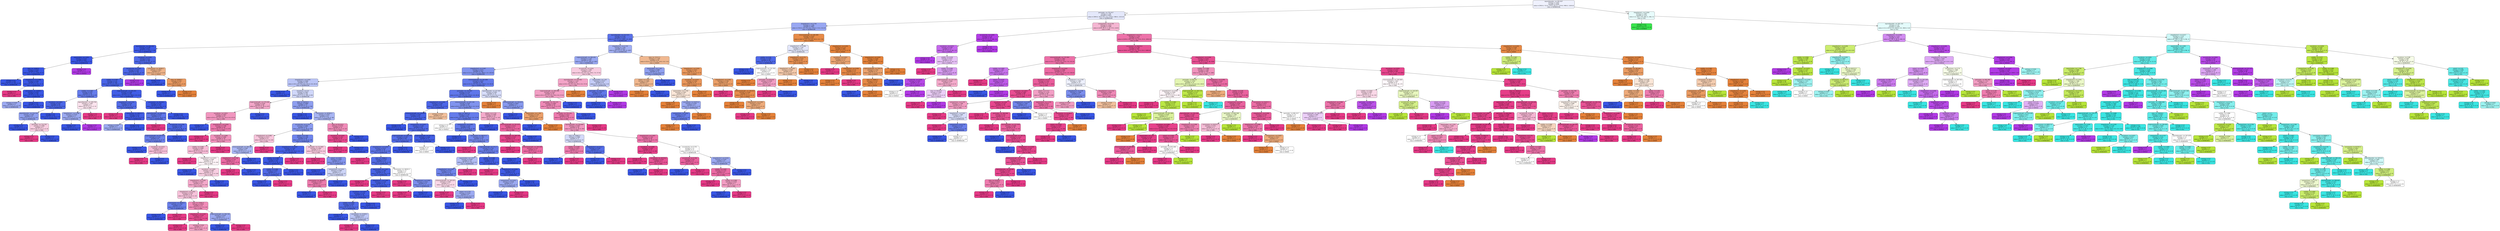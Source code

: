 digraph Tree {
node [shape=box, style="filled, rounded", color="black", fontname="helvetica"] ;
edge [fontname="helvetica"] ;
0 [label="equivdiameter <= 265.927\nentropy = 2.654\nsamples = 4286\nvalue = [950.0, 712.0, 274.0, 827.0, 1774.0, 948.0, 1320.0]\nclass = DERMASON", fillcolor="#eff1fd"] ;
1 [label="perimeter <= 755.417\nentropy = 1.98\nsamples = 2953\nvalue = [949.0, 59.0, 0.0, 7.0, 1774.0, 588.0, 1315.0]\nclass = DERMASON", fillcolor="#e4e8fb"] ;
0 -> 1 [labeldistance=2.5, labelangle=45, headlabel="True"] ;
2 [label="shapefactor3 <= 0.756\nentropy = 1.246\nsamples = 1687\nvalue = [720.0, 0.0, 0.0, 0.0, 1741.0, 15.0, 212.0]\nclass = DERMASON", fillcolor="#98a7f2"] ;
1 -> 2 ;
3 [label="equivdiameter <= 212.515\nentropy = 0.762\nsamples = 1235\nvalue = [73, 0, 0, 0, 1697, 15, 205]\nclass = DERMASON", fillcolor="#5a72e9"] ;
2 -> 3 ;
4 [label="equivdiameter <= 206.409\nentropy = 0.196\nsamples = 812\nvalue = [6, 0, 0, 0, 1272, 7, 18]\nclass = DERMASON", fillcolor="#3e5ae6"] ;
3 -> 4 ;
5 [label="aspectration <= 1.852\nentropy = 0.033\nsamples = 644\nvalue = [1, 0, 0, 0, 1035, 1, 1]\nclass = DERMASON", fillcolor="#3a56e5"] ;
4 -> 5 ;
6 [label="area <= 31669.0\nentropy = 0.022\nsamples = 643\nvalue = [1, 0, 0, 0, 1035, 0, 1]\nclass = DERMASON", fillcolor="#3956e5"] ;
5 -> 6 ;
7 [label="entropy = 0.0\nsamples = 506\nvalue = [0, 0, 0, 0, 812, 0, 0]\nclass = DERMASON", fillcolor="#3956e5"] ;
6 -> 7 ;
8 [label="shapefactor4 <= 0.986\nentropy = 0.082\nsamples = 137\nvalue = [1, 0, 0, 0, 223, 0, 1]\nclass = DERMASON", fillcolor="#3b58e5"] ;
6 -> 8 ;
9 [label="entropy = 0.0\nsamples = 1\nvalue = [0, 0, 0, 0, 0, 0, 1]\nclass = SIRA", fillcolor="#e53986"] ;
8 -> 9 ;
10 [label="convexarea <= 32009.5\nentropy = 0.041\nsamples = 136\nvalue = [1, 0, 0, 0, 223, 0, 0]\nclass = DERMASON", fillcolor="#3a57e5"] ;
8 -> 10 ;
11 [label="entropy = 0.918\nsamples = 2\nvalue = [1, 0, 0, 0, 2, 0, 0]\nclass = DERMASON", fillcolor="#9caaf2"] ;
10 -> 11 ;
12 [label="entropy = 0.0\nsamples = 134\nvalue = [0, 0, 0, 0, 221, 0, 0]\nclass = DERMASON", fillcolor="#3956e5"] ;
10 -> 12 ;
13 [label="entropy = 0.0\nsamples = 1\nvalue = [0, 0, 0, 0, 0, 1, 0]\nclass = HOROZ", fillcolor="#b139e5"] ;
5 -> 13 ;
14 [label="roundness <= 0.943\nentropy = 0.63\nsamples = 168\nvalue = [5, 0, 0, 0, 237, 6, 17]\nclass = DERMASON", fillcolor="#4f69e8"] ;
4 -> 14 ;
15 [label="eccentricity <= 0.825\nentropy = 0.507\nsamples = 164\nvalue = [0, 0, 0, 0, 235, 6, 17]\nclass = DERMASON", fillcolor="#4c66e7"] ;
14 -> 15 ;
16 [label="solidity <= 0.987\nentropy = 0.42\nsamples = 160\nvalue = [0, 0, 0, 0, 235, 2, 17]\nclass = DERMASON", fillcolor="#4964e7"] ;
15 -> 16 ;
17 [label="solidity <= 0.987\nentropy = 0.83\nsamples = 34\nvalue = [0, 0, 0, 0, 47, 2, 9]\nclass = DERMASON", fillcolor="#657ceb"] ;
16 -> 17 ;
18 [label="roundness <= 0.883\nentropy = 0.42\nsamples = 29\nvalue = [0, 0, 0, 0, 43, 0, 4]\nclass = DERMASON", fillcolor="#4b66e7"] ;
17 -> 18 ;
19 [label="equivdiameter <= 210.743\nentropy = 0.89\nsamples = 9\nvalue = [0, 0, 0, 0, 9, 0, 4]\nclass = DERMASON", fillcolor="#91a1f1"] ;
18 -> 19 ;
20 [label="entropy = 0.0\nsamples = 4\nvalue = [0, 0, 0, 0, 6, 0, 0]\nclass = DERMASON", fillcolor="#3956e5"] ;
19 -> 20 ;
21 [label="perimeter <= 714.797\nentropy = 0.985\nsamples = 5\nvalue = [0, 0, 0, 0, 3, 0, 4]\nclass = SIRA", fillcolor="#f8cee1"] ;
19 -> 21 ;
22 [label="entropy = 0.0\nsamples = 3\nvalue = [0, 0, 0, 0, 0, 0, 4]\nclass = SIRA", fillcolor="#e53986"] ;
21 -> 22 ;
23 [label="entropy = 0.0\nsamples = 2\nvalue = [0, 0, 0, 0, 3, 0, 0]\nclass = DERMASON", fillcolor="#3956e5"] ;
21 -> 23 ;
24 [label="entropy = 0.0\nsamples = 20\nvalue = [0, 0, 0, 0, 34, 0, 0]\nclass = DERMASON", fillcolor="#3956e5"] ;
18 -> 24 ;
25 [label="equivdiameter <= 209.794\nentropy = 1.495\nsamples = 5\nvalue = [0, 0, 0, 0, 4, 2, 5]\nclass = SIRA", fillcolor="#fbe3ee"] ;
17 -> 25 ;
26 [label="shapefactor1 <= 0.008\nentropy = 0.918\nsamples = 3\nvalue = [0, 0, 0, 0, 4, 2, 0]\nclass = DERMASON", fillcolor="#9caaf2"] ;
25 -> 26 ;
27 [label="entropy = 0.0\nsamples = 2\nvalue = [0, 0, 0, 0, 4, 0, 0]\nclass = DERMASON", fillcolor="#3956e5"] ;
26 -> 27 ;
28 [label="entropy = 0.0\nsamples = 1\nvalue = [0, 0, 0, 0, 0, 2, 0]\nclass = HOROZ", fillcolor="#b139e5"] ;
26 -> 28 ;
29 [label="entropy = 0.0\nsamples = 2\nvalue = [0, 0, 0, 0, 0, 0, 5]\nclass = SIRA", fillcolor="#e53986"] ;
25 -> 29 ;
30 [label="majoraxislength <= 249.293\nentropy = 0.246\nsamples = 126\nvalue = [0.0, 0.0, 0.0, 0.0, 188.0, 0.0, 8.0]\nclass = DERMASON", fillcolor="#415de6"] ;
16 -> 30 ;
31 [label="shapefactor3 <= 0.703\nentropy = 0.516\nsamples = 19\nvalue = [0, 0, 0, 0, 23, 0, 3]\nclass = DERMASON", fillcolor="#536ce8"] ;
30 -> 31 ;
32 [label="entropy = 0.0\nsamples = 1\nvalue = [0, 0, 0, 0, 0, 0, 2]\nclass = SIRA", fillcolor="#e53986"] ;
31 -> 32 ;
33 [label="convexarea <= 34015.5\nentropy = 0.25\nsamples = 18\nvalue = [0, 0, 0, 0, 23, 0, 1]\nclass = DERMASON", fillcolor="#425de6"] ;
31 -> 33 ;
34 [label="entropy = 0.918\nsamples = 2\nvalue = [0, 0, 0, 0, 2, 0, 1]\nclass = DERMASON", fillcolor="#9caaf2"] ;
33 -> 34 ;
35 [label="entropy = 0.0\nsamples = 16\nvalue = [0, 0, 0, 0, 21, 0, 0]\nclass = DERMASON", fillcolor="#3956e5"] ;
33 -> 35 ;
36 [label="convexarea <= 34108.0\nentropy = 0.191\nsamples = 107\nvalue = [0, 0, 0, 0, 165, 0, 5]\nclass = DERMASON", fillcolor="#3f5be6"] ;
30 -> 36 ;
37 [label="equivdiameter <= 206.432\nentropy = 0.637\nsamples = 17\nvalue = [0, 0, 0, 0, 26, 0, 5]\nclass = DERMASON", fillcolor="#5f76ea"] ;
36 -> 37 ;
38 [label="entropy = 0.0\nsamples = 1\nvalue = [0, 0, 0, 0, 0, 0, 2]\nclass = SIRA", fillcolor="#e53986"] ;
37 -> 38 ;
39 [label="eccentricity <= 0.756\nentropy = 0.48\nsamples = 16\nvalue = [0, 0, 0, 0, 26, 0, 3]\nclass = DERMASON", fillcolor="#506ae8"] ;
37 -> 39 ;
40 [label="majoraxislength <= 255.511\nentropy = 0.722\nsamples = 8\nvalue = [0, 0, 0, 0, 12, 0, 3]\nclass = DERMASON", fillcolor="#6a80ec"] ;
39 -> 40 ;
41 [label="entropy = 0.0\nsamples = 5\nvalue = [0, 0, 0, 0, 10, 0, 0]\nclass = DERMASON", fillcolor="#3956e5"] ;
40 -> 41 ;
42 [label="roundness <= 0.912\nentropy = 0.971\nsamples = 3\nvalue = [0, 0, 0, 0, 2, 0, 3]\nclass = SIRA", fillcolor="#f6bdd7"] ;
40 -> 42 ;
43 [label="entropy = 0.0\nsamples = 2\nvalue = [0, 0, 0, 0, 0, 0, 3]\nclass = SIRA", fillcolor="#e53986"] ;
42 -> 43 ;
44 [label="entropy = 0.0\nsamples = 1\nvalue = [0, 0, 0, 0, 2, 0, 0]\nclass = DERMASON", fillcolor="#3956e5"] ;
42 -> 44 ;
45 [label="entropy = 0.0\nsamples = 8\nvalue = [0, 0, 0, 0, 14, 0, 0]\nclass = DERMASON", fillcolor="#3956e5"] ;
39 -> 45 ;
46 [label="entropy = 0.0\nsamples = 90\nvalue = [0, 0, 0, 0, 139, 0, 0]\nclass = DERMASON", fillcolor="#3956e5"] ;
36 -> 46 ;
47 [label="entropy = 0.0\nsamples = 4\nvalue = [0, 0, 0, 0, 0, 4, 0]\nclass = HOROZ", fillcolor="#b139e5"] ;
15 -> 47 ;
48 [label="convexarea <= 34446.5\nentropy = 0.863\nsamples = 4\nvalue = [5, 0, 0, 0, 2, 0, 0]\nclass = SEKER", fillcolor="#efb388"] ;
14 -> 48 ;
49 [label="entropy = 0.0\nsamples = 1\nvalue = [0, 0, 0, 0, 1, 0, 0]\nclass = DERMASON", fillcolor="#3956e5"] ;
48 -> 49 ;
50 [label="area <= 34446.5\nentropy = 0.65\nsamples = 3\nvalue = [5, 0, 0, 0, 1, 0, 0]\nclass = SEKER", fillcolor="#ea9a61"] ;
48 -> 50 ;
51 [label="entropy = 0.0\nsamples = 1\nvalue = [0, 0, 0, 0, 1, 0, 0]\nclass = DERMASON", fillcolor="#3956e5"] ;
50 -> 51 ;
52 [label="entropy = 0.0\nsamples = 2\nvalue = [5, 0, 0, 0, 0, 0, 0]\nclass = SEKER", fillcolor="#e58139"] ;
50 -> 52 ;
53 [label="shapefactor3 <= 0.724\nentropy = 1.342\nsamples = 423\nvalue = [67, 0, 0, 0, 425, 8, 187]\nclass = DERMASON", fillcolor="#a1aff3"] ;
3 -> 53 ;
54 [label="majoraxislength <= 280.401\nentropy = 1.126\nsamples = 379\nvalue = [15, 0, 0, 0, 405, 8, 182]\nclass = DERMASON", fillcolor="#98a7f1"] ;
53 -> 54 ;
55 [label="shapefactor4 <= 0.997\nentropy = 0.971\nsamples = 316\nvalue = [11.0, 0.0, 0.0, 0.0, 366.0, 1.0, 125.0]\nclass = DERMASON", fillcolor="#8193ee"] ;
54 -> 55 ;
56 [label="shapefactor2 <= 0.002\nentropy = 0.968\nsamples = 135\nvalue = [0.0, 0.0, 0.0, 0.0, 127.0, 0.0, 83.0]\nclass = DERMASON", fillcolor="#bac4f6"] ;
55 -> 56 ;
57 [label="entropy = 0.0\nsamples = 9\nvalue = [0, 0, 0, 0, 18, 0, 0]\nclass = DERMASON", fillcolor="#3956e5"] ;
56 -> 57 ;
58 [label="roundness <= 0.9\nentropy = 0.987\nsamples = 126\nvalue = [0, 0, 0, 0, 109, 0, 83]\nclass = DERMASON", fillcolor="#d0d7f9"] ;
56 -> 58 ;
59 [label="majoraxislength <= 279.448\nentropy = 0.939\nsamples = 49\nvalue = [0, 0, 0, 0, 26, 0, 47]\nclass = SIRA", fillcolor="#f3a7c9"] ;
58 -> 59 ;
60 [label="roundness <= 0.853\nentropy = 0.903\nsamples = 47\nvalue = [0.0, 0.0, 0.0, 0.0, 22.0, 0.0, 47.0]\nclass = SIRA", fillcolor="#f196bf"] ;
59 -> 60 ;
61 [label="entropy = 0.0\nsamples = 3\nvalue = [0, 0, 0, 0, 7, 0, 0]\nclass = DERMASON", fillcolor="#3956e5"] ;
60 -> 61 ;
62 [label="shapefactor2 <= 0.002\nentropy = 0.798\nsamples = 44\nvalue = [0, 0, 0, 0, 15, 0, 47]\nclass = SIRA", fillcolor="#ed78ad"] ;
60 -> 62 ;
63 [label="entropy = 0.0\nsamples = 8\nvalue = [0, 0, 0, 0, 0, 0, 14]\nclass = SIRA", fillcolor="#e53986"] ;
62 -> 63 ;
64 [label="roundness <= 0.896\nentropy = 0.896\nsamples = 36\nvalue = [0, 0, 0, 0, 15, 0, 33]\nclass = SIRA", fillcolor="#f193bd"] ;
62 -> 64 ;
65 [label="solidity <= 0.985\nentropy = 0.968\nsamples = 31\nvalue = [0, 0, 0, 0, 15, 0, 23]\nclass = SIRA", fillcolor="#f6bad5"] ;
64 -> 65 ;
66 [label="entropy = 0.0\nsamples = 6\nvalue = [0, 0, 0, 0, 0, 0, 7]\nclass = SIRA", fillcolor="#e53986"] ;
65 -> 66 ;
67 [label="shapefactor3 <= 0.643\nentropy = 0.999\nsamples = 25\nvalue = [0, 0, 0, 0, 15, 0, 16]\nclass = SIRA", fillcolor="#fdf3f7"] ;
65 -> 67 ;
68 [label="entropy = 0.0\nsamples = 2\nvalue = [0, 0, 0, 0, 3, 0, 0]\nclass = DERMASON", fillcolor="#3956e5"] ;
67 -> 68 ;
69 [label="roundness <= 0.895\nentropy = 0.985\nsamples = 23\nvalue = [0, 0, 0, 0, 12, 0, 16]\nclass = SIRA", fillcolor="#f8cee1"] ;
67 -> 69 ;
70 [label="shapefactor4 <= 0.997\nentropy = 0.943\nsamples = 21\nvalue = [0, 0, 0, 0, 9, 0, 16]\nclass = SIRA", fillcolor="#f4a8ca"] ;
69 -> 70 ;
71 [label="shapefactor2 <= 0.002\nentropy = 0.976\nsamples = 19\nvalue = [0, 0, 0, 0, 9, 0, 13]\nclass = SIRA", fillcolor="#f7c2da"] ;
70 -> 71 ;
72 [label="convexarea <= 38694.5\nentropy = 0.722\nsamples = 4\nvalue = [0, 0, 0, 0, 4, 0, 1]\nclass = DERMASON", fillcolor="#6a80ec"] ;
71 -> 72 ;
73 [label="entropy = 0.0\nsamples = 3\nvalue = [0, 0, 0, 0, 4, 0, 0]\nclass = DERMASON", fillcolor="#3956e5"] ;
72 -> 73 ;
74 [label="entropy = 0.0\nsamples = 1\nvalue = [0, 0, 0, 0, 0, 0, 1]\nclass = SIRA", fillcolor="#e53986"] ;
72 -> 74 ;
75 [label="area <= 37482.0\nentropy = 0.874\nsamples = 15\nvalue = [0, 0, 0, 0, 5, 0, 12]\nclass = SIRA", fillcolor="#f08bb8"] ;
71 -> 75 ;
76 [label="shapefactor1 <= 0.007\nentropy = 0.439\nsamples = 9\nvalue = [0, 0, 0, 0, 1, 0, 10]\nclass = SIRA", fillcolor="#e84d92"] ;
75 -> 76 ;
77 [label="entropy = 0.0\nsamples = 6\nvalue = [0, 0, 0, 0, 0, 0, 8]\nclass = SIRA", fillcolor="#e53986"] ;
76 -> 77 ;
78 [label="entropy = 0.918\nsamples = 3\nvalue = [0, 0, 0, 0, 1, 0, 2]\nclass = SIRA", fillcolor="#f29cc2"] ;
76 -> 78 ;
79 [label="majoraxislength <= 268.781\nentropy = 0.918\nsamples = 6\nvalue = [0, 0, 0, 0, 4, 0, 2]\nclass = DERMASON", fillcolor="#9caaf2"] ;
75 -> 79 ;
80 [label="entropy = 0.0\nsamples = 4\nvalue = [0, 0, 0, 0, 4, 0, 0]\nclass = DERMASON", fillcolor="#3956e5"] ;
79 -> 80 ;
81 [label="entropy = 0.0\nsamples = 2\nvalue = [0, 0, 0, 0, 0, 0, 2]\nclass = SIRA", fillcolor="#e53986"] ;
79 -> 81 ;
82 [label="entropy = 0.0\nsamples = 2\nvalue = [0, 0, 0, 0, 0, 0, 3]\nclass = SIRA", fillcolor="#e53986"] ;
70 -> 82 ;
83 [label="entropy = 0.0\nsamples = 2\nvalue = [0, 0, 0, 0, 3, 0, 0]\nclass = DERMASON", fillcolor="#3956e5"] ;
69 -> 83 ;
84 [label="entropy = 0.0\nsamples = 5\nvalue = [0, 0, 0, 0, 0, 0, 10]\nclass = SIRA", fillcolor="#e53986"] ;
64 -> 84 ;
85 [label="entropy = 0.0\nsamples = 2\nvalue = [0, 0, 0, 0, 4, 0, 0]\nclass = DERMASON", fillcolor="#3956e5"] ;
59 -> 85 ;
86 [label="area <= 36250.0\nentropy = 0.884\nsamples = 77\nvalue = [0, 0, 0, 0, 83, 0, 36]\nclass = DERMASON", fillcolor="#8f9ff0"] ;
58 -> 86 ;
87 [label="entropy = 0.0\nsamples = 14\nvalue = [0, 0, 0, 0, 19, 0, 0]\nclass = DERMASON", fillcolor="#3956e5"] ;
86 -> 87 ;
88 [label="convexarea <= 40585.5\nentropy = 0.943\nsamples = 63\nvalue = [0, 0, 0, 0, 64, 0, 36]\nclass = DERMASON", fillcolor="#a8b5f4"] ;
86 -> 88 ;
89 [label="eccentricity <= 0.715\nentropy = 0.868\nsamples = 51\nvalue = [0, 0, 0, 0, 59, 0, 24]\nclass = DERMASON", fillcolor="#8a9bf0"] ;
88 -> 89 ;
90 [label="shapefactor4 <= 0.996\nentropy = 0.977\nsamples = 11\nvalue = [0, 0, 0, 0, 7, 0, 10]\nclass = SIRA", fillcolor="#f7c4db"] ;
89 -> 90 ;
91 [label="minoraxislength <= 186.187\nentropy = 0.946\nsamples = 8\nvalue = [0, 0, 0, 0, 7, 0, 4]\nclass = DERMASON", fillcolor="#aab7f4"] ;
90 -> 91 ;
92 [label="shapefactor3 <= 0.709\nentropy = 0.722\nsamples = 5\nvalue = [0, 0, 0, 0, 1, 0, 4]\nclass = SIRA", fillcolor="#ec6aa4"] ;
91 -> 92 ;
93 [label="entropy = 0.0\nsamples = 4\nvalue = [0, 0, 0, 0, 0, 0, 4]\nclass = SIRA", fillcolor="#e53986"] ;
92 -> 93 ;
94 [label="entropy = 0.0\nsamples = 1\nvalue = [0, 0, 0, 0, 1, 0, 0]\nclass = DERMASON", fillcolor="#3956e5"] ;
92 -> 94 ;
95 [label="entropy = 0.0\nsamples = 3\nvalue = [0, 0, 0, 0, 6, 0, 0]\nclass = DERMASON", fillcolor="#3956e5"] ;
91 -> 95 ;
96 [label="entropy = 0.0\nsamples = 3\nvalue = [0, 0, 0, 0, 0, 0, 6]\nclass = SIRA", fillcolor="#e53986"] ;
90 -> 96 ;
97 [label="extent <= 0.782\nentropy = 0.746\nsamples = 40\nvalue = [0, 0, 0, 0, 52, 0, 14]\nclass = DERMASON", fillcolor="#6e84ec"] ;
89 -> 97 ;
98 [label="shapefactor4 <= 0.997\nentropy = 0.342\nsamples = 29\nvalue = [0.0, 0.0, 0.0, 0.0, 44.0, 0.0, 3.0]\nclass = DERMASON", fillcolor="#4662e7"] ;
97 -> 98 ;
99 [label="solidity <= 0.988\nentropy = 0.154\nsamples = 28\nvalue = [0, 0, 0, 0, 44, 0, 1]\nclass = DERMASON", fillcolor="#3d5ae6"] ;
98 -> 99 ;
100 [label="solidity <= 0.988\nentropy = 0.503\nsamples = 5\nvalue = [0, 0, 0, 0, 8, 0, 1]\nclass = DERMASON", fillcolor="#526be8"] ;
99 -> 100 ;
101 [label="entropy = 0.0\nsamples = 4\nvalue = [0, 0, 0, 0, 8, 0, 0]\nclass = DERMASON", fillcolor="#3956e5"] ;
100 -> 101 ;
102 [label="entropy = 0.0\nsamples = 1\nvalue = [0, 0, 0, 0, 0, 0, 1]\nclass = SIRA", fillcolor="#e53986"] ;
100 -> 102 ;
103 [label="entropy = 0.0\nsamples = 23\nvalue = [0, 0, 0, 0, 36, 0, 0]\nclass = DERMASON", fillcolor="#3956e5"] ;
99 -> 103 ;
104 [label="entropy = 0.0\nsamples = 1\nvalue = [0, 0, 0, 0, 0, 0, 2]\nclass = SIRA", fillcolor="#e53986"] ;
98 -> 104 ;
105 [label="perimeter <= 717.987\nentropy = 0.982\nsamples = 11\nvalue = [0, 0, 0, 0, 8, 0, 11]\nclass = SIRA", fillcolor="#f8c9de"] ;
97 -> 105 ;
106 [label="entropy = 0.0\nsamples = 4\nvalue = [0, 0, 0, 0, 0, 0, 8]\nclass = SIRA", fillcolor="#e53986"] ;
105 -> 106 ;
107 [label="extent <= 0.807\nentropy = 0.845\nsamples = 7\nvalue = [0, 0, 0, 0, 8, 0, 3]\nclass = DERMASON", fillcolor="#8395ef"] ;
105 -> 107 ;
108 [label="entropy = 0.0\nsamples = 2\nvalue = [0, 0, 0, 0, 4, 0, 0]\nclass = DERMASON", fillcolor="#3956e5"] ;
107 -> 108 ;
109 [label="compactness <= 0.831\nentropy = 0.985\nsamples = 5\nvalue = [0, 0, 0, 0, 4, 0, 3]\nclass = DERMASON", fillcolor="#ced5f8"] ;
107 -> 109 ;
110 [label="convexarea <= 38549.0\nentropy = 0.811\nsamples = 3\nvalue = [0, 0, 0, 0, 1, 0, 3]\nclass = SIRA", fillcolor="#ee7bae"] ;
109 -> 110 ;
111 [label="entropy = 0.0\nsamples = 1\nvalue = [0, 0, 0, 0, 1, 0, 0]\nclass = DERMASON", fillcolor="#3956e5"] ;
110 -> 111 ;
112 [label="entropy = 0.0\nsamples = 2\nvalue = [0, 0, 0, 0, 0, 0, 3]\nclass = SIRA", fillcolor="#e53986"] ;
110 -> 112 ;
113 [label="entropy = 0.0\nsamples = 2\nvalue = [0, 0, 0, 0, 3, 0, 0]\nclass = DERMASON", fillcolor="#3956e5"] ;
109 -> 113 ;
114 [label="area <= 41110.0\nentropy = 0.874\nsamples = 12\nvalue = [0, 0, 0, 0, 5, 0, 12]\nclass = SIRA", fillcolor="#f08bb8"] ;
88 -> 114 ;
115 [label="roundness <= 0.925\nentropy = 0.391\nsamples = 10\nvalue = [0, 0, 0, 0, 1, 0, 12]\nclass = SIRA", fillcolor="#e74990"] ;
114 -> 115 ;
116 [label="entropy = 0.0\nsamples = 9\nvalue = [0, 0, 0, 0, 0, 0, 12]\nclass = SIRA", fillcolor="#e53986"] ;
115 -> 116 ;
117 [label="entropy = 0.0\nsamples = 1\nvalue = [0, 0, 0, 0, 1, 0, 0]\nclass = DERMASON", fillcolor="#3956e5"] ;
115 -> 117 ;
118 [label="entropy = 0.0\nsamples = 2\nvalue = [0, 0, 0, 0, 4, 0, 0]\nclass = DERMASON", fillcolor="#3956e5"] ;
114 -> 118 ;
119 [label="minoraxislength <= 191.698\nentropy = 0.847\nsamples = 181\nvalue = [11.0, 0.0, 0.0, 0.0, 239.0, 1.0, 42.0]\nclass = DERMASON", fillcolor="#647aeb"] ;
55 -> 119 ;
120 [label="perimeter <= 725.497\nentropy = 0.735\nsamples = 171\nvalue = [3.0, 0.0, 0.0, 0.0, 229.0, 1.0, 42.0]\nclass = DERMASON", fillcolor="#6077ea"] ;
119 -> 120 ;
121 [label="shapefactor4 <= 0.999\nentropy = 0.505\nsamples = 95\nvalue = [3, 0, 0, 0, 141, 0, 11]\nclass = DERMASON", fillcolor="#4c66e8"] ;
120 -> 121 ;
122 [label="minoraxislength <= 176.063\nentropy = 0.407\nsamples = 93\nvalue = [1, 0, 0, 0, 141, 0, 10]\nclass = DERMASON", fillcolor="#4863e7"] ;
121 -> 122 ;
123 [label="entropy = 0.0\nsamples = 33\nvalue = [0, 0, 0, 0, 51, 0, 0]\nclass = DERMASON", fillcolor="#3956e5"] ;
122 -> 123 ;
124 [label="compactness <= 0.837\nentropy = 0.544\nsamples = 60\nvalue = [1, 0, 0, 0, 90, 0, 10]\nclass = DERMASON", fillcolor="#516ae8"] ;
122 -> 124 ;
125 [label="majoraxislength <= 268.706\nentropy = 0.539\nsamples = 49\nvalue = [0, 0, 0, 0, 71, 0, 10]\nclass = DERMASON", fillcolor="#556ee9"] ;
124 -> 125 ;
126 [label="shapefactor2 <= 0.002\nentropy = 0.637\nsamples = 39\nvalue = [0, 0, 0, 0, 52, 0, 10]\nclass = DERMASON", fillcolor="#5f76ea"] ;
125 -> 126 ;
127 [label="entropy = 0.0\nsamples = 2\nvalue = [0, 0, 0, 0, 0, 0, 3]\nclass = SIRA", fillcolor="#e53986"] ;
126 -> 127 ;
128 [label="area <= 37866.5\nentropy = 0.525\nsamples = 37\nvalue = [0, 0, 0, 0, 52, 0, 7]\nclass = DERMASON", fillcolor="#546de8"] ;
126 -> 128 ;
129 [label="aspectration <= 1.427\nentropy = 0.386\nsamples = 32\nvalue = [0, 0, 0, 0, 49, 0, 4]\nclass = DERMASON", fillcolor="#4964e7"] ;
128 -> 129 ;
130 [label="entropy = 0.0\nsamples = 1\nvalue = [0, 0, 0, 0, 0, 0, 1]\nclass = SIRA", fillcolor="#e53986"] ;
129 -> 130 ;
131 [label="shapefactor1 <= 0.007\nentropy = 0.318\nsamples = 31\nvalue = [0, 0, 0, 0, 49, 0, 3]\nclass = DERMASON", fillcolor="#4560e7"] ;
129 -> 131 ;
132 [label="roundness <= 0.917\nentropy = 0.239\nsamples = 30\nvalue = [0, 0, 0, 0, 49, 0, 2]\nclass = DERMASON", fillcolor="#415de6"] ;
131 -> 132 ;
133 [label="solidity <= 0.989\nentropy = 0.503\nsamples = 11\nvalue = [0, 0, 0, 0, 16, 0, 2]\nclass = DERMASON", fillcolor="#526be8"] ;
132 -> 133 ;
134 [label="entropy = 0.0\nsamples = 7\nvalue = [0, 0, 0, 0, 13, 0, 0]\nclass = DERMASON", fillcolor="#3956e5"] ;
133 -> 134 ;
135 [label="convexarea <= 37309.5\nentropy = 0.971\nsamples = 4\nvalue = [0, 0, 0, 0, 3, 0, 2]\nclass = DERMASON", fillcolor="#bdc7f6"] ;
133 -> 135 ;
136 [label="entropy = 0.0\nsamples = 2\nvalue = [0, 0, 0, 0, 0, 0, 2]\nclass = SIRA", fillcolor="#e53986"] ;
135 -> 136 ;
137 [label="entropy = 0.0\nsamples = 2\nvalue = [0, 0, 0, 0, 3, 0, 0]\nclass = DERMASON", fillcolor="#3956e5"] ;
135 -> 137 ;
138 [label="entropy = 0.0\nsamples = 19\nvalue = [0, 0, 0, 0, 33, 0, 0]\nclass = DERMASON", fillcolor="#3956e5"] ;
132 -> 138 ;
139 [label="entropy = 0.0\nsamples = 1\nvalue = [0, 0, 0, 0, 0, 0, 1]\nclass = SIRA", fillcolor="#e53986"] ;
131 -> 139 ;
140 [label="convexarea <= 38293.5\nentropy = 1.0\nsamples = 5\nvalue = [0, 0, 0, 0, 3, 0, 3]\nclass = DERMASON", fillcolor="#ffffff"] ;
128 -> 140 ;
141 [label="entropy = 0.0\nsamples = 1\nvalue = [0, 0, 0, 0, 0, 0, 2]\nclass = SIRA", fillcolor="#e53986"] ;
140 -> 141 ;
142 [label="shapefactor2 <= 0.002\nentropy = 0.811\nsamples = 4\nvalue = [0, 0, 0, 0, 3, 0, 1]\nclass = DERMASON", fillcolor="#7b8eee"] ;
140 -> 142 ;
143 [label="entropy = 0.0\nsamples = 1\nvalue = [0, 0, 0, 0, 0, 0, 1]\nclass = SIRA", fillcolor="#e53986"] ;
142 -> 143 ;
144 [label="entropy = 0.0\nsamples = 3\nvalue = [0, 0, 0, 0, 3, 0, 0]\nclass = DERMASON", fillcolor="#3956e5"] ;
142 -> 144 ;
145 [label="entropy = 0.0\nsamples = 10\nvalue = [0, 0, 0, 0, 19, 0, 0]\nclass = DERMASON", fillcolor="#3956e5"] ;
125 -> 145 ;
146 [label="majoraxislength <= 253.797\nentropy = 0.286\nsamples = 11\nvalue = [1, 0, 0, 0, 19, 0, 0]\nclass = DERMASON", fillcolor="#435fe6"] ;
124 -> 146 ;
147 [label="entropy = 1.0\nsamples = 2\nvalue = [1, 0, 0, 0, 1, 0, 0]\nclass = SEKER", fillcolor="#ffffff"] ;
146 -> 147 ;
148 [label="entropy = 0.0\nsamples = 9\nvalue = [0, 0, 0, 0, 18, 0, 0]\nclass = DERMASON", fillcolor="#3956e5"] ;
146 -> 148 ;
149 [label="entropy = 0.918\nsamples = 2\nvalue = [2, 0, 0, 0, 0, 0, 1]\nclass = SEKER", fillcolor="#f2c09c"] ;
121 -> 149 ;
150 [label="minoraxislength <= 187.236\nentropy = 0.89\nsamples = 76\nvalue = [0.0, 0.0, 0.0, 0.0, 88.0, 1.0, 31.0]\nclass = DERMASON", fillcolor="#8093ee"] ;
120 -> 150 ;
151 [label="area <= 36871.0\nentropy = 0.745\nsamples = 62\nvalue = [0.0, 0.0, 0.0, 0.0, 80.0, 1.0, 17.0]\nclass = DERMASON", fillcolor="#657ceb"] ;
150 -> 151 ;
152 [label="entropy = 1.0\nsamples = 2\nvalue = [0, 0, 0, 0, 0, 1, 1]\nclass = HOROZ", fillcolor="#ffffff"] ;
151 -> 152 ;
153 [label="compactness <= 0.805\nentropy = 0.65\nsamples = 60\nvalue = [0, 0, 0, 0, 80, 0, 16]\nclass = DERMASON", fillcolor="#6178ea"] ;
151 -> 153 ;
154 [label="entropy = 0.0\nsamples = 17\nvalue = [0, 0, 0, 0, 27, 0, 0]\nclass = DERMASON", fillcolor="#3956e5"] ;
153 -> 154 ;
155 [label="convexarea <= 38577.5\nentropy = 0.781\nsamples = 43\nvalue = [0, 0, 0, 0, 53, 0, 16]\nclass = DERMASON", fillcolor="#7589ed"] ;
153 -> 155 ;
156 [label="entropy = 0.0\nsamples = 3\nvalue = [0, 0, 0, 0, 0, 0, 3]\nclass = SIRA", fillcolor="#e53986"] ;
155 -> 156 ;
157 [label="majoraxislength <= 271.7\nentropy = 0.716\nsamples = 40\nvalue = [0, 0, 0, 0, 53, 0, 13]\nclass = DERMASON", fillcolor="#6a7feb"] ;
155 -> 157 ;
158 [label="aspectration <= 1.477\nentropy = 0.958\nsamples = 16\nvalue = [0, 0, 0, 0, 18, 0, 11]\nclass = DERMASON", fillcolor="#b2bdf5"] ;
157 -> 158 ;
159 [label="shapefactor1 <= 0.007\nentropy = 0.755\nsamples = 12\nvalue = [0, 0, 0, 0, 18, 0, 5]\nclass = DERMASON", fillcolor="#7085ec"] ;
158 -> 159 ;
160 [label="minoraxislength <= 185.055\nentropy = 0.991\nsamples = 5\nvalue = [0, 0, 0, 0, 4, 0, 5]\nclass = SIRA", fillcolor="#fad7e7"] ;
159 -> 160 ;
161 [label="entropy = 0.0\nsamples = 1\nvalue = [0, 0, 0, 0, 0, 0, 3]\nclass = SIRA", fillcolor="#e53986"] ;
160 -> 161 ;
162 [label="extent <= 0.779\nentropy = 0.918\nsamples = 4\nvalue = [0, 0, 0, 0, 4, 0, 2]\nclass = DERMASON", fillcolor="#9caaf2"] ;
160 -> 162 ;
163 [label="entropy = 0.0\nsamples = 3\nvalue = [0, 0, 0, 0, 4, 0, 0]\nclass = DERMASON", fillcolor="#3956e5"] ;
162 -> 163 ;
164 [label="entropy = 0.0\nsamples = 1\nvalue = [0, 0, 0, 0, 0, 0, 2]\nclass = SIRA", fillcolor="#e53986"] ;
162 -> 164 ;
165 [label="entropy = 0.0\nsamples = 7\nvalue = [0, 0, 0, 0, 14, 0, 0]\nclass = DERMASON", fillcolor="#3956e5"] ;
159 -> 165 ;
166 [label="entropy = 0.0\nsamples = 4\nvalue = [0, 0, 0, 0, 0, 0, 6]\nclass = SIRA", fillcolor="#e53986"] ;
158 -> 166 ;
167 [label="solidity <= 0.988\nentropy = 0.303\nsamples = 24\nvalue = [0, 0, 0, 0, 35, 0, 2]\nclass = DERMASON", fillcolor="#4460e6"] ;
157 -> 167 ;
168 [label="entropy = 0.0\nsamples = 1\nvalue = [0, 0, 0, 0, 0, 0, 1]\nclass = SIRA", fillcolor="#e53986"] ;
167 -> 168 ;
169 [label="shapefactor2 <= 0.002\nentropy = 0.183\nsamples = 23\nvalue = [0, 0, 0, 0, 35, 0, 1]\nclass = DERMASON", fillcolor="#3f5be6"] ;
167 -> 169 ;
170 [label="compactness <= 0.811\nentropy = 0.918\nsamples = 3\nvalue = [0, 0, 0, 0, 2, 0, 1]\nclass = DERMASON", fillcolor="#9caaf2"] ;
169 -> 170 ;
171 [label="entropy = 0.0\nsamples = 2\nvalue = [0, 0, 0, 0, 2, 0, 0]\nclass = DERMASON", fillcolor="#3956e5"] ;
170 -> 171 ;
172 [label="entropy = 0.0\nsamples = 1\nvalue = [0, 0, 0, 0, 0, 0, 1]\nclass = SIRA", fillcolor="#e53986"] ;
170 -> 172 ;
173 [label="entropy = 0.0\nsamples = 20\nvalue = [0, 0, 0, 0, 33, 0, 0]\nclass = DERMASON", fillcolor="#3956e5"] ;
169 -> 173 ;
174 [label="extent <= 0.724\nentropy = 0.946\nsamples = 14\nvalue = [0, 0, 0, 0, 8, 0, 14]\nclass = SIRA", fillcolor="#f4aacb"] ;
150 -> 174 ;
175 [label="entropy = 0.0\nsamples = 3\nvalue = [0, 0, 0, 0, 5, 0, 0]\nclass = DERMASON", fillcolor="#3956e5"] ;
174 -> 175 ;
176 [label="minoraxislength <= 191.653\nentropy = 0.672\nsamples = 11\nvalue = [0, 0, 0, 0, 3, 0, 14]\nclass = SIRA", fillcolor="#eb63a0"] ;
174 -> 176 ;
177 [label="minoraxislength <= 189.704\nentropy = 0.353\nsamples = 10\nvalue = [0, 0, 0, 0, 1, 0, 14]\nclass = SIRA", fillcolor="#e7478f"] ;
176 -> 177 ;
178 [label="entropy = 0.0\nsamples = 7\nvalue = [0, 0, 0, 0, 0, 0, 10]\nclass = SIRA", fillcolor="#e53986"] ;
177 -> 178 ;
179 [label="minoraxislength <= 190.099\nentropy = 0.722\nsamples = 3\nvalue = [0, 0, 0, 0, 1, 0, 4]\nclass = SIRA", fillcolor="#ec6aa4"] ;
177 -> 179 ;
180 [label="entropy = 0.0\nsamples = 1\nvalue = [0, 0, 0, 0, 1, 0, 0]\nclass = DERMASON", fillcolor="#3956e5"] ;
179 -> 180 ;
181 [label="entropy = 0.0\nsamples = 2\nvalue = [0, 0, 0, 0, 0, 0, 4]\nclass = SIRA", fillcolor="#e53986"] ;
179 -> 181 ;
182 [label="entropy = 0.0\nsamples = 1\nvalue = [0, 0, 0, 0, 2, 0, 0]\nclass = DERMASON", fillcolor="#3956e5"] ;
176 -> 182 ;
183 [label="equivdiameter <= 227.407\nentropy = 0.991\nsamples = 10\nvalue = [8, 0, 0, 0, 10, 0, 0]\nclass = DERMASON", fillcolor="#d7ddfa"] ;
119 -> 183 ;
184 [label="entropy = 0.0\nsamples = 3\nvalue = [4, 0, 0, 0, 0, 0, 0]\nclass = SEKER", fillcolor="#e58139"] ;
183 -> 184 ;
185 [label="minoraxislength <= 193.672\nentropy = 0.863\nsamples = 7\nvalue = [4, 0, 0, 0, 10, 0, 0]\nclass = DERMASON", fillcolor="#889aef"] ;
183 -> 185 ;
186 [label="entropy = 0.0\nsamples = 3\nvalue = [0, 0, 0, 0, 9, 0, 0]\nclass = DERMASON", fillcolor="#3956e5"] ;
185 -> 186 ;
187 [label="aspectration <= 1.391\nentropy = 0.722\nsamples = 4\nvalue = [4, 0, 0, 0, 1, 0, 0]\nclass = SEKER", fillcolor="#eca06a"] ;
185 -> 187 ;
188 [label="entropy = 0.0\nsamples = 1\nvalue = [0, 0, 0, 0, 1, 0, 0]\nclass = DERMASON", fillcolor="#3956e5"] ;
187 -> 188 ;
189 [label="entropy = 0.0\nsamples = 3\nvalue = [4, 0, 0, 0, 0, 0, 0]\nclass = SEKER", fillcolor="#e58139"] ;
187 -> 189 ;
190 [label="eccentricity <= 0.816\nentropy = 1.449\nsamples = 63\nvalue = [4.0, 0.0, 0.0, 0.0, 39.0, 7.0, 57.0]\nclass = SIRA", fillcolor="#f8cbdf"] ;
54 -> 190 ;
191 [label="equivdiameter <= 230.902\nentropy = 1.143\nsamples = 55\nvalue = [4.0, 0.0, 0.0, 0.0, 29.0, 0.0, 57.0]\nclass = SIRA", fillcolor="#f3a4c7"] ;
190 -> 191 ;
192 [label="majoraxislength <= 289.996\nentropy = 0.922\nsamples = 54\nvalue = [0.0, 0.0, 0.0, 0.0, 29.0, 0.0, 57.0]\nclass = SIRA", fillcolor="#f29ec4"] ;
191 -> 192 ;
193 [label="perimeter <= 755.125\nentropy = 0.865\nsamples = 50\nvalue = [0, 0, 0, 0, 23, 0, 57]\nclass = SIRA", fillcolor="#ef89b7"] ;
192 -> 193 ;
194 [label="perimeter <= 753.155\nentropy = 0.811\nsamples = 48\nvalue = [0, 0, 0, 0, 19, 0, 57]\nclass = SIRA", fillcolor="#ee7bae"] ;
193 -> 194 ;
195 [label="equivdiameter <= 220.864\nentropy = 0.907\nsamples = 39\nvalue = [0, 0, 0, 0, 19, 0, 40]\nclass = SIRA", fillcolor="#f197bf"] ;
194 -> 195 ;
196 [label="area <= 37665.5\nentropy = 0.989\nsamples = 11\nvalue = [0, 0, 0, 0, 9, 0, 7]\nclass = DERMASON", fillcolor="#d3d9f9"] ;
195 -> 196 ;
197 [label="solidity <= 0.987\nentropy = 0.811\nsamples = 5\nvalue = [0, 0, 0, 0, 2, 0, 6]\nclass = SIRA", fillcolor="#ee7bae"] ;
196 -> 197 ;
198 [label="entropy = 0.0\nsamples = 2\nvalue = [0, 0, 0, 0, 2, 0, 0]\nclass = DERMASON", fillcolor="#3956e5"] ;
197 -> 198 ;
199 [label="entropy = 0.0\nsamples = 3\nvalue = [0, 0, 0, 0, 0, 0, 6]\nclass = SIRA", fillcolor="#e53986"] ;
197 -> 199 ;
200 [label="shapefactor3 <= 0.617\nentropy = 0.544\nsamples = 6\nvalue = [0, 0, 0, 0, 7, 0, 1]\nclass = DERMASON", fillcolor="#556ee9"] ;
196 -> 200 ;
201 [label="entropy = 0.0\nsamples = 5\nvalue = [0, 0, 0, 0, 7, 0, 0]\nclass = DERMASON", fillcolor="#3956e5"] ;
200 -> 201 ;
202 [label="entropy = 0.0\nsamples = 1\nvalue = [0, 0, 0, 0, 0, 0, 1]\nclass = SIRA", fillcolor="#e53986"] ;
200 -> 202 ;
203 [label="shapefactor4 <= 0.997\nentropy = 0.782\nsamples = 28\nvalue = [0, 0, 0, 0, 10, 0, 33]\nclass = SIRA", fillcolor="#ed75ab"] ;
195 -> 203 ;
204 [label="roundness <= 0.896\nentropy = 0.242\nsamples = 15\nvalue = [0, 0, 0, 0, 1, 0, 24]\nclass = SIRA", fillcolor="#e6418b"] ;
203 -> 204 ;
205 [label="entropy = 0.0\nsamples = 10\nvalue = [0, 0, 0, 0, 0, 0, 16]\nclass = SIRA", fillcolor="#e53986"] ;
204 -> 205 ;
206 [label="convexarea <= 39729.0\nentropy = 0.503\nsamples = 5\nvalue = [0, 0, 0, 0, 1, 0, 8]\nclass = SIRA", fillcolor="#e85295"] ;
204 -> 206 ;
207 [label="entropy = 0.0\nsamples = 1\nvalue = [0, 0, 0, 0, 1, 0, 0]\nclass = DERMASON", fillcolor="#3956e5"] ;
206 -> 207 ;
208 [label="entropy = 0.0\nsamples = 4\nvalue = [0, 0, 0, 0, 0, 0, 8]\nclass = SIRA", fillcolor="#e53986"] ;
206 -> 208 ;
209 [label="eccentricity <= 0.755\nentropy = 1.0\nsamples = 13\nvalue = [0, 0, 0, 0, 9, 0, 9]\nclass = DERMASON", fillcolor="#ffffff"] ;
203 -> 209 ;
210 [label="eccentricity <= 0.748\nentropy = 0.65\nsamples = 4\nvalue = [0, 0, 0, 0, 1, 0, 5]\nclass = SIRA", fillcolor="#ea619e"] ;
209 -> 210 ;
211 [label="entropy = 0.0\nsamples = 1\nvalue = [0, 0, 0, 0, 1, 0, 0]\nclass = DERMASON", fillcolor="#3956e5"] ;
210 -> 211 ;
212 [label="entropy = 0.0\nsamples = 3\nvalue = [0, 0, 0, 0, 0, 0, 5]\nclass = SIRA", fillcolor="#e53986"] ;
210 -> 212 ;
213 [label="shapefactor3 <= 0.616\nentropy = 0.918\nsamples = 9\nvalue = [0, 0, 0, 0, 8, 0, 4]\nclass = DERMASON", fillcolor="#9caaf2"] ;
209 -> 213 ;
214 [label="solidity <= 0.987\nentropy = 0.722\nsamples = 4\nvalue = [0, 0, 0, 0, 1, 0, 4]\nclass = SIRA", fillcolor="#ec6aa4"] ;
213 -> 214 ;
215 [label="entropy = 0.0\nsamples = 1\nvalue = [0, 0, 0, 0, 0, 0, 2]\nclass = SIRA", fillcolor="#e53986"] ;
214 -> 215 ;
216 [label="solidity <= 0.989\nentropy = 0.918\nsamples = 3\nvalue = [0, 0, 0, 0, 1, 0, 2]\nclass = SIRA", fillcolor="#f29cc2"] ;
214 -> 216 ;
217 [label="entropy = 0.0\nsamples = 1\nvalue = [0, 0, 0, 0, 1, 0, 0]\nclass = DERMASON", fillcolor="#3956e5"] ;
216 -> 217 ;
218 [label="entropy = 0.0\nsamples = 2\nvalue = [0, 0, 0, 0, 0, 0, 2]\nclass = SIRA", fillcolor="#e53986"] ;
216 -> 218 ;
219 [label="entropy = 0.0\nsamples = 5\nvalue = [0, 0, 0, 0, 7, 0, 0]\nclass = DERMASON", fillcolor="#3956e5"] ;
213 -> 219 ;
220 [label="entropy = 0.0\nsamples = 9\nvalue = [0, 0, 0, 0, 0, 0, 17]\nclass = SIRA", fillcolor="#e53986"] ;
194 -> 220 ;
221 [label="entropy = 0.0\nsamples = 2\nvalue = [0, 0, 0, 0, 4, 0, 0]\nclass = DERMASON", fillcolor="#3956e5"] ;
193 -> 221 ;
222 [label="entropy = 0.0\nsamples = 4\nvalue = [0, 0, 0, 0, 6, 0, 0]\nclass = DERMASON", fillcolor="#3956e5"] ;
192 -> 222 ;
223 [label="entropy = 0.0\nsamples = 1\nvalue = [4, 0, 0, 0, 0, 0, 0]\nclass = SEKER", fillcolor="#e58139"] ;
191 -> 223 ;
224 [label="aspectration <= 1.83\nentropy = 0.977\nsamples = 8\nvalue = [0, 0, 0, 0, 10, 7, 0]\nclass = DERMASON", fillcolor="#c4ccf7"] ;
190 -> 224 ;
225 [label="perimeter <= 752.671\nentropy = 0.65\nsamples = 5\nvalue = [0, 0, 0, 0, 10, 2, 0]\nclass = DERMASON", fillcolor="#6178ea"] ;
224 -> 225 ;
226 [label="entropy = 0.0\nsamples = 4\nvalue = [0, 0, 0, 0, 10, 0, 0]\nclass = DERMASON", fillcolor="#3956e5"] ;
225 -> 226 ;
227 [label="entropy = 0.0\nsamples = 1\nvalue = [0, 0, 0, 0, 0, 2, 0]\nclass = HOROZ", fillcolor="#b139e5"] ;
225 -> 227 ;
228 [label="entropy = 0.0\nsamples = 3\nvalue = [0, 0, 0, 0, 0, 5, 0]\nclass = HOROZ", fillcolor="#b139e5"] ;
224 -> 228 ;
229 [label="area <= 37213.5\nentropy = 1.144\nsamples = 44\nvalue = [52.0, 0.0, 0.0, 0.0, 20.0, 0.0, 5.0]\nclass = SEKER", fillcolor="#f0b890"] ;
53 -> 229 ;
230 [label="aspectration <= 1.347\nentropy = 0.887\nsamples = 11\nvalue = [7, 0, 0, 0, 16, 0, 0]\nclass = DERMASON", fillcolor="#90a0f0"] ;
229 -> 230 ;
231 [label="extent <= 0.767\nentropy = 0.881\nsamples = 3\nvalue = [7, 0, 0, 0, 3, 0, 0]\nclass = SEKER", fillcolor="#f0b78e"] ;
230 -> 231 ;
232 [label="entropy = 0.0\nsamples = 2\nvalue = [7, 0, 0, 0, 0, 0, 0]\nclass = SEKER", fillcolor="#e58139"] ;
231 -> 232 ;
233 [label="entropy = 0.0\nsamples = 1\nvalue = [0, 0, 0, 0, 3, 0, 0]\nclass = DERMASON", fillcolor="#3956e5"] ;
231 -> 233 ;
234 [label="entropy = 0.0\nsamples = 8\nvalue = [0, 0, 0, 0, 13, 0, 0]\nclass = DERMASON", fillcolor="#3956e5"] ;
230 -> 234 ;
235 [label="shapefactor2 <= 0.002\nentropy = 0.815\nsamples = 33\nvalue = [45, 0, 0, 0, 4, 0, 5]\nclass = SEKER", fillcolor="#ea985d"] ;
229 -> 235 ;
236 [label="roundness <= 0.933\nentropy = 0.592\nsamples = 15\nvalue = [24, 0, 0, 0, 4, 0, 0]\nclass = SEKER", fillcolor="#e9965a"] ;
235 -> 236 ;
237 [label="aspectration <= 1.358\nentropy = 0.991\nsamples = 6\nvalue = [5, 0, 0, 0, 4, 0, 0]\nclass = SEKER", fillcolor="#fae6d7"] ;
236 -> 237 ;
238 [label="entropy = 0.0\nsamples = 2\nvalue = [3, 0, 0, 0, 0, 0, 0]\nclass = SEKER", fillcolor="#e58139"] ;
237 -> 238 ;
239 [label="convexarea <= 41875.0\nentropy = 0.918\nsamples = 4\nvalue = [2, 0, 0, 0, 4, 0, 0]\nclass = DERMASON", fillcolor="#9caaf2"] ;
237 -> 239 ;
240 [label="compactness <= 0.852\nentropy = 0.722\nsamples = 3\nvalue = [1, 0, 0, 0, 4, 0, 0]\nclass = DERMASON", fillcolor="#6a80ec"] ;
239 -> 240 ;
241 [label="entropy = 0.0\nsamples = 1\nvalue = [1, 0, 0, 0, 0, 0, 0]\nclass = SEKER", fillcolor="#e58139"] ;
240 -> 241 ;
242 [label="entropy = 0.0\nsamples = 2\nvalue = [0, 0, 0, 0, 4, 0, 0]\nclass = DERMASON", fillcolor="#3956e5"] ;
240 -> 242 ;
243 [label="entropy = 0.0\nsamples = 1\nvalue = [1, 0, 0, 0, 0, 0, 0]\nclass = SEKER", fillcolor="#e58139"] ;
239 -> 243 ;
244 [label="entropy = 0.0\nsamples = 9\nvalue = [19, 0, 0, 0, 0, 0, 0]\nclass = SEKER", fillcolor="#e58139"] ;
236 -> 244 ;
245 [label="shapefactor2 <= 0.002\nentropy = 0.706\nsamples = 18\nvalue = [21, 0, 0, 0, 0, 0, 5]\nclass = SEKER", fillcolor="#eb9f68"] ;
235 -> 245 ;
246 [label="entropy = 0.0\nsamples = 1\nvalue = [0, 0, 0, 0, 0, 0, 3]\nclass = SIRA", fillcolor="#e53986"] ;
245 -> 246 ;
247 [label="minoraxislength <= 194.833\nentropy = 0.426\nsamples = 17\nvalue = [21, 0, 0, 0, 0, 0, 2]\nclass = SEKER", fillcolor="#e78d4c"] ;
245 -> 247 ;
248 [label="entropy = 0.0\nsamples = 10\nvalue = [15, 0, 0, 0, 0, 0, 0]\nclass = SEKER", fillcolor="#e58139"] ;
247 -> 248 ;
249 [label="shapefactor4 <= 0.997\nentropy = 0.811\nsamples = 7\nvalue = [6, 0, 0, 0, 0, 0, 2]\nclass = SEKER", fillcolor="#eeab7b"] ;
247 -> 249 ;
250 [label="entropy = 0.0\nsamples = 2\nvalue = [0, 0, 0, 0, 0, 0, 2]\nclass = SIRA", fillcolor="#e53986"] ;
249 -> 250 ;
251 [label="entropy = 0.0\nsamples = 5\nvalue = [6, 0, 0, 0, 0, 0, 0]\nclass = SEKER", fillcolor="#e58139"] ;
249 -> 251 ;
252 [label="minoraxislength <= 186.489\nentropy = 0.419\nsamples = 452\nvalue = [647.0, 0.0, 0.0, 0.0, 44.0, 0.0, 7.0]\nclass = SEKER", fillcolor="#e78b48"] ;
2 -> 252 ;
253 [label="shapefactor4 <= 0.998\nentropy = 1.145\nsamples = 52\nvalue = [34, 0, 0, 0, 40, 0, 2]\nclass = DERMASON", fillcolor="#e3e7fb"] ;
252 -> 253 ;
254 [label="solidity <= 0.99\nentropy = 0.569\nsamples = 28\nvalue = [2, 0, 0, 0, 36, 0, 2]\nclass = DERMASON", fillcolor="#4e68e8"] ;
253 -> 254 ;
255 [label="entropy = 0.0\nsamples = 23\nvalue = [0, 0, 0, 0, 35, 0, 0]\nclass = DERMASON", fillcolor="#3956e5"] ;
254 -> 255 ;
256 [label="majoraxislength <= 232.392\nentropy = 1.522\nsamples = 5\nvalue = [2, 0, 0, 0, 1, 0, 2]\nclass = SEKER", fillcolor="#ffffff"] ;
254 -> 256 ;
257 [label="entropy = 0.0\nsamples = 2\nvalue = [2, 0, 0, 0, 0, 0, 0]\nclass = SEKER", fillcolor="#e58139"] ;
256 -> 257 ;
258 [label="perimeter <= 679.632\nentropy = 0.918\nsamples = 3\nvalue = [0, 0, 0, 0, 1, 0, 2]\nclass = SIRA", fillcolor="#f29cc2"] ;
256 -> 258 ;
259 [label="entropy = 0.0\nsamples = 2\nvalue = [0, 0, 0, 0, 0, 0, 2]\nclass = SIRA", fillcolor="#e53986"] ;
258 -> 259 ;
260 [label="entropy = 0.0\nsamples = 1\nvalue = [0, 0, 0, 0, 1, 0, 0]\nclass = DERMASON", fillcolor="#3956e5"] ;
258 -> 260 ;
261 [label="shapefactor3 <= 0.771\nentropy = 0.503\nsamples = 24\nvalue = [32, 0, 0, 0, 4, 0, 0]\nclass = SEKER", fillcolor="#e89152"] ;
253 -> 261 ;
262 [label="shapefactor1 <= 0.007\nentropy = 0.946\nsamples = 8\nvalue = [7, 0, 0, 0, 4, 0, 0]\nclass = SEKER", fillcolor="#f4c9aa"] ;
261 -> 262 ;
263 [label="entropy = 0.0\nsamples = 4\nvalue = [7, 0, 0, 0, 0, 0, 0]\nclass = SEKER", fillcolor="#e58139"] ;
262 -> 263 ;
264 [label="entropy = 0.0\nsamples = 4\nvalue = [0, 0, 0, 0, 4, 0, 0]\nclass = DERMASON", fillcolor="#3956e5"] ;
262 -> 264 ;
265 [label="entropy = 0.0\nsamples = 16\nvalue = [25, 0, 0, 0, 0, 0, 0]\nclass = SEKER", fillcolor="#e58139"] ;
261 -> 265 ;
266 [label="shapefactor2 <= 0.002\nentropy = 0.123\nsamples = 400\nvalue = [613, 0, 0, 0, 4, 0, 5]\nclass = SEKER", fillcolor="#e5833c"] ;
252 -> 266 ;
267 [label="roundness <= 0.922\nentropy = 0.773\nsamples = 13\nvalue = [17, 0, 0, 0, 0, 0, 5]\nclass = SEKER", fillcolor="#eda673"] ;
266 -> 267 ;
268 [label="entropy = 0.0\nsamples = 1\nvalue = [0, 0, 0, 0, 0, 0, 4]\nclass = SIRA", fillcolor="#e53986"] ;
267 -> 268 ;
269 [label="shapefactor2 <= 0.002\nentropy = 0.31\nsamples = 12\nvalue = [17, 0, 0, 0, 0, 0, 1]\nclass = SEKER", fillcolor="#e78845"] ;
267 -> 269 ;
270 [label="entropy = 0.0\nsamples = 11\nvalue = [17, 0, 0, 0, 0, 0, 0]\nclass = SEKER", fillcolor="#e58139"] ;
269 -> 270 ;
271 [label="entropy = 0.0\nsamples = 1\nvalue = [0, 0, 0, 0, 0, 0, 1]\nclass = SIRA", fillcolor="#e53986"] ;
269 -> 271 ;
272 [label="shapefactor4 <= 0.997\nentropy = 0.058\nsamples = 387\nvalue = [596, 0, 0, 0, 4, 0, 0]\nclass = SEKER", fillcolor="#e5823a"] ;
266 -> 272 ;
273 [label="majoraxislength <= 258.14\nentropy = 0.742\nsamples = 11\nvalue = [15, 0, 0, 0, 4, 0, 0]\nclass = SEKER", fillcolor="#eca36e"] ;
272 -> 273 ;
274 [label="area <= 34885.5\nentropy = 0.337\nsamples = 10\nvalue = [15, 0, 0, 0, 1, 0, 0]\nclass = SEKER", fillcolor="#e78946"] ;
273 -> 274 ;
275 [label="entropy = 0.0\nsamples = 1\nvalue = [0, 0, 0, 0, 1, 0, 0]\nclass = DERMASON", fillcolor="#3956e5"] ;
274 -> 275 ;
276 [label="entropy = 0.0\nsamples = 9\nvalue = [15, 0, 0, 0, 0, 0, 0]\nclass = SEKER", fillcolor="#e58139"] ;
274 -> 276 ;
277 [label="entropy = 0.0\nsamples = 1\nvalue = [0, 0, 0, 0, 3, 0, 0]\nclass = DERMASON", fillcolor="#3956e5"] ;
273 -> 277 ;
278 [label="entropy = 0.0\nsamples = 376\nvalue = [581, 0, 0, 0, 0, 0, 0]\nclass = SEKER", fillcolor="#e58139"] ;
272 -> 278 ;
279 [label="compactness <= 0.739\nentropy = 1.624\nsamples = 1266\nvalue = [229, 59, 0, 7, 33, 573, 1103]\nclass = SIRA", fillcolor="#f5b6d2"] ;
1 -> 279 ;
280 [label="eccentricity <= 0.849\nentropy = 0.14\nsamples = 347\nvalue = [0, 0, 0, 0, 0, 548, 11]\nclass = HOROZ", fillcolor="#b33de6"] ;
279 -> 280 ;
281 [label="roundness <= 0.815\nentropy = 0.708\nsamples = 37\nvalue = [0, 0, 0, 0, 0, 46, 11]\nclass = HOROZ", fillcolor="#c468eb"] ;
280 -> 281 ;
282 [label="entropy = 0.0\nsamples = 18\nvalue = [0, 0, 0, 0, 0, 30, 0]\nclass = HOROZ", fillcolor="#b139e5"] ;
281 -> 282 ;
283 [label="solidity <= 0.978\nentropy = 0.975\nsamples = 19\nvalue = [0, 0, 0, 0, 0, 16, 11]\nclass = HOROZ", fillcolor="#e7c1f7"] ;
281 -> 283 ;
284 [label="entropy = 0.0\nsamples = 2\nvalue = [0, 0, 0, 0, 0, 0, 3]\nclass = SIRA", fillcolor="#e53986"] ;
283 -> 284 ;
285 [label="solidity <= 0.989\nentropy = 0.918\nsamples = 17\nvalue = [0, 0, 0, 0, 0, 16, 8]\nclass = HOROZ", fillcolor="#d89cf2"] ;
283 -> 285 ;
286 [label="eccentricity <= 0.839\nentropy = 0.391\nsamples = 10\nvalue = [0, 0, 0, 0, 0, 12, 1]\nclass = HOROZ", fillcolor="#b749e7"] ;
285 -> 286 ;
287 [label="entropy = 1.0\nsamples = 2\nvalue = [0, 0, 0, 0, 0, 1, 1]\nclass = HOROZ", fillcolor="#ffffff"] ;
286 -> 287 ;
288 [label="entropy = 0.0\nsamples = 8\nvalue = [0, 0, 0, 0, 0, 11, 0]\nclass = HOROZ", fillcolor="#b139e5"] ;
286 -> 288 ;
289 [label="majoraxislength <= 357.235\nentropy = 0.946\nsamples = 7\nvalue = [0, 0, 0, 0, 0, 4, 7]\nclass = SIRA", fillcolor="#f4aacb"] ;
285 -> 289 ;
290 [label="area <= 44220.0\nentropy = 0.985\nsamples = 4\nvalue = [0, 0, 0, 0, 0, 4, 3]\nclass = HOROZ", fillcolor="#eccef8"] ;
289 -> 290 ;
291 [label="entropy = 0.0\nsamples = 1\nvalue = [0, 0, 0, 0, 0, 0, 3]\nclass = SIRA", fillcolor="#e53986"] ;
290 -> 291 ;
292 [label="entropy = 0.0\nsamples = 3\nvalue = [0, 0, 0, 0, 0, 4, 0]\nclass = HOROZ", fillcolor="#b139e5"] ;
290 -> 292 ;
293 [label="entropy = 0.0\nsamples = 3\nvalue = [0, 0, 0, 0, 0, 0, 4]\nclass = SIRA", fillcolor="#e53986"] ;
289 -> 293 ;
294 [label="entropy = 0.0\nsamples = 310\nvalue = [0, 0, 0, 0, 0, 502, 0]\nclass = HOROZ", fillcolor="#b139e5"] ;
280 -> 294 ;
295 [label="shapefactor3 <= 0.73\nentropy = 1.178\nsamples = 919\nvalue = [229.0, 59.0, 0.0, 7.0, 33.0, 25.0, 1092.0]\nclass = SIRA", fillcolor="#ed72a9"] ;
279 -> 295 ;
296 [label="convexarea <= 42674.0\nentropy = 0.799\nsamples = 789\nvalue = [39.0, 53.0, 0.0, 5.0, 32.0, 25.0, 1089.0]\nclass = SIRA", fillcolor="#e85396"] ;
295 -> 296 ;
297 [label="minoraxislength <= 170.964\nentropy = 1.062\nsamples = 132\nvalue = [5.0, 1.0, 0.0, 0.0, 32.0, 7.0, 151.0]\nclass = SIRA", fillcolor="#ec6fa7"] ;
296 -> 297 ;
298 [label="solidity <= 0.983\nentropy = 1.061\nsamples = 5\nvalue = [0, 0, 0, 0, 1, 6, 1]\nclass = HOROZ", fillcolor="#c772ec"] ;
297 -> 298 ;
299 [label="entropy = 0.0\nsamples = 1\nvalue = [0, 0, 0, 0, 0, 0, 1]\nclass = SIRA", fillcolor="#e53986"] ;
298 -> 299 ;
300 [label="extent <= 0.674\nentropy = 0.592\nsamples = 4\nvalue = [0, 0, 0, 0, 1, 6, 0]\nclass = HOROZ", fillcolor="#be5ae9"] ;
298 -> 300 ;
301 [label="entropy = 0.0\nsamples = 1\nvalue = [0, 0, 0, 0, 1, 0, 0]\nclass = DERMASON", fillcolor="#3956e5"] ;
300 -> 301 ;
302 [label="entropy = 0.0\nsamples = 3\nvalue = [0, 0, 0, 0, 0, 6, 0]\nclass = HOROZ", fillcolor="#b139e5"] ;
300 -> 302 ;
303 [label="shapefactor2 <= 0.002\nentropy = 0.908\nsamples = 127\nvalue = [5.0, 1.0, 0.0, 0.0, 31.0, 1.0, 150.0]\nclass = SIRA", fillcolor="#eb69a3"] ;
297 -> 303 ;
304 [label="roundness <= 0.9\nentropy = 0.763\nsamples = 117\nvalue = [2, 1, 0, 0, 23, 1, 143]\nclass = SIRA", fillcolor="#ea5d9c"] ;
303 -> 304 ;
305 [label="roundness <= 0.853\nentropy = 0.485\nsamples = 89\nvalue = [0, 0, 0, 0, 11, 1, 117]\nclass = SIRA", fillcolor="#e84d92"] ;
304 -> 305 ;
306 [label="compactness <= 0.767\nentropy = 1.198\nsamples = 11\nvalue = [0, 0, 0, 0, 4, 1, 9]\nclass = SIRA", fillcolor="#f29cc2"] ;
305 -> 306 ;
307 [label="entropy = 0.0\nsamples = 4\nvalue = [0, 0, 0, 0, 0, 0, 6]\nclass = SIRA", fillcolor="#e53986"] ;
306 -> 307 ;
308 [label="shapefactor1 <= 0.007\nentropy = 1.406\nsamples = 7\nvalue = [0, 0, 0, 0, 4, 1, 3]\nclass = DERMASON", fillcolor="#d7ddfa"] ;
306 -> 308 ;
309 [label="entropy = 0.0\nsamples = 3\nvalue = [0, 0, 0, 0, 0, 0, 3]\nclass = SIRA", fillcolor="#e53986"] ;
308 -> 309 ;
310 [label="compactness <= 0.774\nentropy = 0.722\nsamples = 4\nvalue = [0, 0, 0, 0, 4, 1, 0]\nclass = DERMASON", fillcolor="#6a80ec"] ;
308 -> 310 ;
311 [label="entropy = 0.0\nsamples = 2\nvalue = [0, 0, 0, 0, 3, 0, 0]\nclass = DERMASON", fillcolor="#3956e5"] ;
310 -> 311 ;
312 [label="entropy = 1.0\nsamples = 2\nvalue = [0, 0, 0, 0, 1, 1, 0]\nclass = DERMASON", fillcolor="#ffffff"] ;
310 -> 312 ;
313 [label="roundness <= 0.88\nentropy = 0.331\nsamples = 78\nvalue = [0, 0, 0, 0, 7, 0, 108]\nclass = SIRA", fillcolor="#e7468e"] ;
305 -> 313 ;
314 [label="entropy = 0.0\nsamples = 41\nvalue = [0, 0, 0, 0, 0, 0, 55]\nclass = SIRA", fillcolor="#e53986"] ;
313 -> 314 ;
315 [label="perimeter <= 760.068\nentropy = 0.52\nsamples = 37\nvalue = [0, 0, 0, 0, 7, 0, 53]\nclass = SIRA", fillcolor="#e85396"] ;
313 -> 315 ;
316 [label="entropy = 0.0\nsamples = 9\nvalue = [0, 0, 0, 0, 0, 0, 20]\nclass = SIRA", fillcolor="#e53986"] ;
315 -> 316 ;
317 [label="equivdiameter <= 227.934\nentropy = 0.669\nsamples = 28\nvalue = [0, 0, 0, 0, 7, 0, 33]\nclass = SIRA", fillcolor="#eb63a0"] ;
315 -> 317 ;
318 [label="entropy = 0.0\nsamples = 3\nvalue = [0, 0, 0, 0, 4, 0, 0]\nclass = DERMASON", fillcolor="#3956e5"] ;
317 -> 318 ;
319 [label="minoraxislength <= 180.18\nentropy = 0.414\nsamples = 25\nvalue = [0, 0, 0, 0, 3, 0, 33]\nclass = SIRA", fillcolor="#e74b91"] ;
317 -> 319 ;
320 [label="entropy = 0.0\nsamples = 1\nvalue = [0, 0, 0, 0, 1, 0, 0]\nclass = DERMASON", fillcolor="#3956e5"] ;
319 -> 320 ;
321 [label="shapefactor3 <= 0.644\nentropy = 0.316\nsamples = 24\nvalue = [0, 0, 0, 0, 2, 0, 33]\nclass = SIRA", fillcolor="#e7458d"] ;
319 -> 321 ;
322 [label="minoraxislength <= 185.71\nentropy = 0.503\nsamples = 13\nvalue = [0, 0, 0, 0, 2, 0, 16]\nclass = SIRA", fillcolor="#e85295"] ;
321 -> 322 ;
323 [label="equivdiameter <= 229.86\nentropy = 0.323\nsamples = 12\nvalue = [0, 0, 0, 0, 1, 0, 16]\nclass = SIRA", fillcolor="#e7458e"] ;
322 -> 323 ;
324 [label="area <= 41428.5\nentropy = 0.811\nsamples = 4\nvalue = [0, 0, 0, 0, 1, 0, 3]\nclass = SIRA", fillcolor="#ee7bae"] ;
323 -> 324 ;
325 [label="entropy = 0.0\nsamples = 3\nvalue = [0, 0, 0, 0, 0, 0, 3]\nclass = SIRA", fillcolor="#e53986"] ;
324 -> 325 ;
326 [label="entropy = 0.0\nsamples = 1\nvalue = [0, 0, 0, 0, 1, 0, 0]\nclass = DERMASON", fillcolor="#3956e5"] ;
324 -> 326 ;
327 [label="entropy = 0.0\nsamples = 8\nvalue = [0, 0, 0, 0, 0, 0, 13]\nclass = SIRA", fillcolor="#e53986"] ;
323 -> 327 ;
328 [label="entropy = 0.0\nsamples = 1\nvalue = [0, 0, 0, 0, 1, 0, 0]\nclass = DERMASON", fillcolor="#3956e5"] ;
322 -> 328 ;
329 [label="entropy = 0.0\nsamples = 11\nvalue = [0, 0, 0, 0, 0, 0, 17]\nclass = SIRA", fillcolor="#e53986"] ;
321 -> 329 ;
330 [label="extent <= 0.717\nentropy = 1.279\nsamples = 28\nvalue = [2, 1, 0, 0, 12, 0, 26]\nclass = SIRA", fillcolor="#f29fc5"] ;
304 -> 330 ;
331 [label="shapefactor4 <= 0.997\nentropy = 1.061\nsamples = 4\nvalue = [1, 1, 0, 0, 6, 0, 0]\nclass = DERMASON", fillcolor="#7286ec"] ;
330 -> 331 ;
332 [label="entropy = 0.0\nsamples = 2\nvalue = [0, 0, 0, 0, 6, 0, 0]\nclass = DERMASON", fillcolor="#3956e5"] ;
331 -> 332 ;
333 [label="entropy = 1.0\nsamples = 2\nvalue = [1, 1, 0, 0, 0, 0, 0]\nclass = SEKER", fillcolor="#ffffff"] ;
331 -> 333 ;
334 [label="aspectration <= 1.579\nentropy = 0.871\nsamples = 24\nvalue = [1, 0, 0, 0, 6, 0, 26]\nclass = SIRA", fillcolor="#ec6ca5"] ;
330 -> 334 ;
335 [label="convexarea <= 42596.0\nentropy = 0.443\nsamples = 22\nvalue = [1, 0, 0, 0, 1, 0, 26]\nclass = SIRA", fillcolor="#e7488f"] ;
334 -> 335 ;
336 [label="extent <= 0.818\nentropy = 0.229\nsamples = 21\nvalue = [0, 0, 0, 0, 1, 0, 26]\nclass = SIRA", fillcolor="#e6418b"] ;
335 -> 336 ;
337 [label="entropy = 0.0\nsamples = 20\nvalue = [0, 0, 0, 0, 0, 0, 26]\nclass = SIRA", fillcolor="#e53986"] ;
336 -> 337 ;
338 [label="entropy = 0.0\nsamples = 1\nvalue = [0, 0, 0, 0, 1, 0, 0]\nclass = DERMASON", fillcolor="#3956e5"] ;
336 -> 338 ;
339 [label="entropy = 0.0\nsamples = 1\nvalue = [1, 0, 0, 0, 0, 0, 0]\nclass = SEKER", fillcolor="#e58139"] ;
335 -> 339 ;
340 [label="entropy = 0.0\nsamples = 2\nvalue = [0, 0, 0, 0, 5, 0, 0]\nclass = DERMASON", fillcolor="#3956e5"] ;
334 -> 340 ;
341 [label="shapefactor3 <= 0.709\nentropy = 1.481\nsamples = 10\nvalue = [3, 0, 0, 0, 8, 0, 7]\nclass = DERMASON", fillcolor="#edf0fd"] ;
303 -> 341 ;
342 [label="shapefactor4 <= 0.99\nentropy = 1.096\nsamples = 6\nvalue = [1, 0, 0, 0, 8, 0, 2]\nclass = DERMASON", fillcolor="#7b8eee"] ;
341 -> 342 ;
343 [label="entropy = 0.918\nsamples = 2\nvalue = [1, 0, 0, 0, 0, 0, 2]\nclass = SIRA", fillcolor="#f29cc2"] ;
342 -> 343 ;
344 [label="entropy = 0.0\nsamples = 4\nvalue = [0, 0, 0, 0, 8, 0, 0]\nclass = DERMASON", fillcolor="#3956e5"] ;
342 -> 344 ;
345 [label="shapefactor3 <= 0.722\nentropy = 0.863\nsamples = 4\nvalue = [2, 0, 0, 0, 0, 0, 5]\nclass = SIRA", fillcolor="#ef88b6"] ;
341 -> 345 ;
346 [label="entropy = 0.918\nsamples = 2\nvalue = [2, 0, 0, 0, 0, 0, 1]\nclass = SEKER", fillcolor="#f2c09c"] ;
345 -> 346 ;
347 [label="entropy = 0.0\nsamples = 2\nvalue = [0, 0, 0, 0, 0, 0, 4]\nclass = SIRA", fillcolor="#e53986"] ;
345 -> 347 ;
348 [label="shapefactor1 <= 0.006\nentropy = 0.655\nsamples = 657\nvalue = [34, 52, 0, 5, 0, 18, 938]\nclass = SIRA", fillcolor="#e84f93"] ;
296 -> 348 ;
349 [label="solidity <= 0.986\nentropy = 1.264\nsamples = 109\nvalue = [13, 41, 0, 2, 0, 0, 108]\nclass = SIRA", fillcolor="#f193bd"] ;
348 -> 349 ;
350 [label="perimeter <= 897.93\nentropy = 1.079\nsamples = 32\nvalue = [0.0, 30.0, 0.0, 1.0, 0.0, 0.0, 18.0]\nclass = BARBUNYA", fillcolor="#e3f5b2"] ;
349 -> 350 ;
351 [label="shapefactor4 <= 0.994\nentropy = 0.999\nsamples = 21\nvalue = [0, 17, 0, 0, 0, 0, 18]\nclass = SIRA", fillcolor="#fef4f8"] ;
350 -> 351 ;
352 [label="entropy = 0.0\nsamples = 10\nvalue = [0, 0, 0, 0, 0, 0, 17]\nclass = SIRA", fillcolor="#e53986"] ;
351 -> 352 ;
353 [label="solidity <= 0.984\nentropy = 0.31\nsamples = 11\nvalue = [0, 17, 0, 0, 0, 0, 1]\nclass = BARBUNYA", fillcolor="#bbe745"] ;
351 -> 353 ;
354 [label="entropy = 0.0\nsamples = 8\nvalue = [0, 15, 0, 0, 0, 0, 0]\nclass = BARBUNYA", fillcolor="#b7e539"] ;
353 -> 354 ;
355 [label="minoraxislength <= 203.384\nentropy = 0.918\nsamples = 3\nvalue = [0, 2, 0, 0, 0, 0, 1]\nclass = BARBUNYA", fillcolor="#dbf29c"] ;
353 -> 355 ;
356 [label="entropy = 0.0\nsamples = 1\nvalue = [0, 0, 0, 0, 0, 0, 1]\nclass = SIRA", fillcolor="#e53986"] ;
355 -> 356 ;
357 [label="entropy = 0.0\nsamples = 2\nvalue = [0, 2, 0, 0, 0, 0, 0]\nclass = BARBUNYA", fillcolor="#b7e539"] ;
355 -> 357 ;
358 [label="majoraxislength <= 340.714\nentropy = 0.371\nsamples = 11\nvalue = [0, 13, 0, 1, 0, 0, 0]\nclass = BARBUNYA", fillcolor="#bde748"] ;
350 -> 358 ;
359 [label="entropy = 0.0\nsamples = 10\nvalue = [0, 13, 0, 0, 0, 0, 0]\nclass = BARBUNYA", fillcolor="#b7e539"] ;
358 -> 359 ;
360 [label="entropy = 0.0\nsamples = 1\nvalue = [0, 0, 0, 1, 0, 0, 0]\nclass = CALI", fillcolor="#39e5e2"] ;
358 -> 360 ;
361 [label="shapefactor1 <= 0.006\nentropy = 1.016\nsamples = 77\nvalue = [13, 11, 0, 1, 0, 0, 90]\nclass = SIRA", fillcolor="#eb6aa4"] ;
349 -> 361 ;
362 [label="entropy = 0.811\nsamples = 2\nvalue = [3, 1, 0, 0, 0, 0, 0]\nclass = SEKER", fillcolor="#eeab7b"] ;
361 -> 362 ;
363 [label="solidity <= 0.99\nentropy = 0.932\nsamples = 75\nvalue = [10, 10, 0, 1, 0, 0, 90]\nclass = SIRA", fillcolor="#ea629f"] ;
361 -> 363 ;
364 [label="compactness <= 0.84\nentropy = 0.834\nsamples = 54\nvalue = [4, 10, 0, 0, 0, 0, 64]\nclass = SIRA", fillcolor="#ea629f"] ;
363 -> 364 ;
365 [label="equivdiameter <= 259.298\nentropy = 0.567\nsamples = 49\nvalue = [2, 5, 0, 0, 0, 0, 61]\nclass = SIRA", fillcolor="#e84f93"] ;
364 -> 365 ;
366 [label="roundness <= 0.861\nentropy = 0.246\nsamples = 35\nvalue = [2.0, 0.0, 0.0, 0.0, 0.0, 0.0, 47.0]\nclass = SIRA", fillcolor="#e6418b"] ;
365 -> 366 ;
367 [label="entropy = 0.0\nsamples = 1\nvalue = [1, 0, 0, 0, 0, 0, 0]\nclass = SEKER", fillcolor="#e58139"] ;
366 -> 367 ;
368 [label="aspectration <= 1.42\nentropy = 0.146\nsamples = 34\nvalue = [1, 0, 0, 0, 0, 0, 47]\nclass = SIRA", fillcolor="#e63d89"] ;
366 -> 368 ;
369 [label="minoraxislength <= 206.687\nentropy = 0.592\nsamples = 4\nvalue = [1, 0, 0, 0, 0, 0, 6]\nclass = SIRA", fillcolor="#e95a9a"] ;
368 -> 369 ;
370 [label="entropy = 0.0\nsamples = 3\nvalue = [0, 0, 0, 0, 0, 0, 6]\nclass = SIRA", fillcolor="#e53986"] ;
369 -> 370 ;
371 [label="entropy = 0.0\nsamples = 1\nvalue = [1, 0, 0, 0, 0, 0, 0]\nclass = SEKER", fillcolor="#e58139"] ;
369 -> 371 ;
372 [label="entropy = 0.0\nsamples = 30\nvalue = [0, 0, 0, 0, 0, 0, 41]\nclass = SIRA", fillcolor="#e53986"] ;
368 -> 372 ;
373 [label="shapefactor4 <= 0.998\nentropy = 0.831\nsamples = 14\nvalue = [0, 5, 0, 0, 0, 0, 14]\nclass = SIRA", fillcolor="#ee80b1"] ;
365 -> 373 ;
374 [label="extent <= 0.694\nentropy = 0.544\nsamples = 11\nvalue = [0, 2, 0, 0, 0, 0, 14]\nclass = SIRA", fillcolor="#e95597"] ;
373 -> 374 ;
375 [label="perimeter <= 875.268\nentropy = 1.0\nsamples = 3\nvalue = [0, 2, 0, 0, 0, 0, 2]\nclass = BARBUNYA", fillcolor="#ffffff"] ;
374 -> 375 ;
376 [label="entropy = 0.0\nsamples = 1\nvalue = [0, 0, 0, 0, 0, 0, 2]\nclass = SIRA", fillcolor="#e53986"] ;
375 -> 376 ;
377 [label="entropy = 0.0\nsamples = 2\nvalue = [0, 2, 0, 0, 0, 0, 0]\nclass = BARBUNYA", fillcolor="#b7e539"] ;
375 -> 377 ;
378 [label="entropy = 0.0\nsamples = 8\nvalue = [0, 0, 0, 0, 0, 0, 12]\nclass = SIRA", fillcolor="#e53986"] ;
374 -> 378 ;
379 [label="entropy = 0.0\nsamples = 3\nvalue = [0, 3, 0, 0, 0, 0, 0]\nclass = BARBUNYA", fillcolor="#b7e539"] ;
373 -> 379 ;
380 [label="perimeter <= 804.589\nentropy = 1.485\nsamples = 5\nvalue = [2, 5, 0, 0, 0, 0, 3]\nclass = BARBUNYA", fillcolor="#eaf8c6"] ;
364 -> 380 ;
381 [label="convexarea <= 46355.5\nentropy = 0.971\nsamples = 3\nvalue = [2, 0, 0, 0, 0, 0, 3]\nclass = SIRA", fillcolor="#f6bdd7"] ;
380 -> 381 ;
382 [label="entropy = 0.0\nsamples = 2\nvalue = [0, 0, 0, 0, 0, 0, 3]\nclass = SIRA", fillcolor="#e53986"] ;
381 -> 382 ;
383 [label="entropy = 0.0\nsamples = 1\nvalue = [2, 0, 0, 0, 0, 0, 0]\nclass = SEKER", fillcolor="#e58139"] ;
381 -> 383 ;
384 [label="entropy = 0.0\nsamples = 2\nvalue = [0, 5, 0, 0, 0, 0, 0]\nclass = BARBUNYA", fillcolor="#b7e539"] ;
380 -> 384 ;
385 [label="convexarea <= 54297.5\nentropy = 0.871\nsamples = 21\nvalue = [6, 0, 0, 1, 0, 0, 26]\nclass = SIRA", fillcolor="#ec6ca5"] ;
363 -> 385 ;
386 [label="shapefactor1 <= 0.006\nentropy = 0.725\nsamples = 17\nvalue = [3, 0, 0, 1, 0, 0, 23]\nclass = SIRA", fillcolor="#e95a9a"] ;
385 -> 386 ;
387 [label="shapefactor4 <= 0.998\nentropy = 1.014\nsamples = 10\nvalue = [3, 0, 0, 1, 0, 0, 12]\nclass = SIRA", fillcolor="#ed76ab"] ;
386 -> 387 ;
388 [label="entropy = 0.0\nsamples = 6\nvalue = [0, 0, 0, 0, 0, 0, 12]\nclass = SIRA", fillcolor="#e53986"] ;
387 -> 388 ;
389 [label="compactness <= 0.825\nentropy = 0.811\nsamples = 4\nvalue = [3, 0, 0, 1, 0, 0, 0]\nclass = SEKER", fillcolor="#eeab7b"] ;
387 -> 389 ;
390 [label="entropy = 0.0\nsamples = 2\nvalue = [2, 0, 0, 0, 0, 0, 0]\nclass = SEKER", fillcolor="#e58139"] ;
389 -> 390 ;
391 [label="entropy = 1.0\nsamples = 2\nvalue = [1, 0, 0, 1, 0, 0, 0]\nclass = SEKER", fillcolor="#ffffff"] ;
389 -> 391 ;
392 [label="entropy = 0.0\nsamples = 7\nvalue = [0, 0, 0, 0, 0, 0, 11]\nclass = SIRA", fillcolor="#e53986"] ;
386 -> 392 ;
393 [label="perimeter <= 881.017\nentropy = 1.0\nsamples = 4\nvalue = [3, 0, 0, 0, 0, 0, 3]\nclass = SEKER", fillcolor="#ffffff"] ;
385 -> 393 ;
394 [label="entropy = 0.0\nsamples = 2\nvalue = [3, 0, 0, 0, 0, 0, 0]\nclass = SEKER", fillcolor="#e58139"] ;
393 -> 394 ;
395 [label="entropy = 0.0\nsamples = 2\nvalue = [0, 0, 0, 0, 0, 0, 3]\nclass = SIRA", fillcolor="#e53986"] ;
393 -> 395 ;
396 [label="roundness <= 0.835\nentropy = 0.433\nsamples = 548\nvalue = [21, 11, 0, 3, 0, 18, 830]\nclass = SIRA", fillcolor="#e7458d"] ;
348 -> 396 ;
397 [label="minoraxislength <= 192.064\nentropy = 1.493\nsamples = 22\nvalue = [0, 7, 0, 0, 0, 16, 17]\nclass = SIRA", fillcolor="#fef7fa"] ;
396 -> 397 ;
398 [label="solidity <= 0.982\nentropy = 0.991\nsamples = 15\nvalue = [0, 0, 0, 0, 0, 12, 15]\nclass = SIRA", fillcolor="#fad7e7"] ;
397 -> 398 ;
399 [label="shapefactor4 <= 0.989\nentropy = 0.764\nsamples = 9\nvalue = [0, 0, 0, 0, 0, 4, 14]\nclass = SIRA", fillcolor="#ec72a9"] ;
398 -> 399 ;
400 [label="minoraxislength <= 180.223\nentropy = 0.985\nsamples = 3\nvalue = [0, 0, 0, 0, 0, 4, 3]\nclass = HOROZ", fillcolor="#eccef8"] ;
399 -> 400 ;
401 [label="entropy = 0.0\nsamples = 1\nvalue = [0, 0, 0, 0, 0, 0, 3]\nclass = SIRA", fillcolor="#e53986"] ;
400 -> 401 ;
402 [label="entropy = 0.0\nsamples = 2\nvalue = [0, 0, 0, 0, 0, 4, 0]\nclass = HOROZ", fillcolor="#b139e5"] ;
400 -> 402 ;
403 [label="entropy = 0.0\nsamples = 6\nvalue = [0, 0, 0, 0, 0, 0, 11]\nclass = SIRA", fillcolor="#e53986"] ;
399 -> 403 ;
404 [label="perimeter <= 834.337\nentropy = 0.503\nsamples = 6\nvalue = [0, 0, 0, 0, 0, 8, 1]\nclass = HOROZ", fillcolor="#bb52e8"] ;
398 -> 404 ;
405 [label="entropy = 0.0\nsamples = 1\nvalue = [0, 0, 0, 0, 0, 0, 1]\nclass = SIRA", fillcolor="#e53986"] ;
404 -> 405 ;
406 [label="entropy = 0.0\nsamples = 5\nvalue = [0, 0, 0, 0, 0, 8, 0]\nclass = HOROZ", fillcolor="#b139e5"] ;
404 -> 406 ;
407 [label="majoraxislength <= 326.997\nentropy = 1.42\nsamples = 7\nvalue = [0, 7, 0, 0, 0, 4, 2]\nclass = BARBUNYA", fillcolor="#e7f6bd"] ;
397 -> 407 ;
408 [label="eccentricity <= 0.793\nentropy = 0.863\nsamples = 3\nvalue = [0, 5, 0, 0, 0, 0, 2]\nclass = BARBUNYA", fillcolor="#d4ef88"] ;
407 -> 408 ;
409 [label="entropy = 0.0\nsamples = 2\nvalue = [0, 5, 0, 0, 0, 0, 0]\nclass = BARBUNYA", fillcolor="#b7e539"] ;
408 -> 409 ;
410 [label="entropy = 0.0\nsamples = 1\nvalue = [0, 0, 0, 0, 0, 0, 2]\nclass = SIRA", fillcolor="#e53986"] ;
408 -> 410 ;
411 [label="extent <= 0.759\nentropy = 0.918\nsamples = 4\nvalue = [0, 2, 0, 0, 0, 4, 0]\nclass = HOROZ", fillcolor="#d89cf2"] ;
407 -> 411 ;
412 [label="entropy = 0.0\nsamples = 3\nvalue = [0, 0, 0, 0, 0, 4, 0]\nclass = HOROZ", fillcolor="#b139e5"] ;
411 -> 412 ;
413 [label="entropy = 0.0\nsamples = 1\nvalue = [0, 2, 0, 0, 0, 0, 0]\nclass = BARBUNYA", fillcolor="#b7e539"] ;
411 -> 413 ;
414 [label="shapefactor3 <= 0.68\nentropy = 0.269\nsamples = 526\nvalue = [21, 4, 0, 3, 0, 2, 813]\nclass = SIRA", fillcolor="#e6408a"] ;
396 -> 414 ;
415 [label="area <= 50616.0\nentropy = 0.181\nsamples = 494\nvalue = [7.0, 4.0, 0.0, 3.0, 0.0, 2.0, 773.0]\nclass = SIRA", fillcolor="#e63d88"] ;
414 -> 415 ;
416 [label="aspectration <= 1.505\nentropy = 0.129\nsamples = 458\nvalue = [4, 2, 0, 3, 0, 1, 722]\nclass = SIRA", fillcolor="#e53c88"] ;
415 -> 416 ;
417 [label="aspectration <= 1.499\nentropy = 0.329\nsamples = 55\nvalue = [0, 1, 0, 2, 0, 1, 86]\nclass = SIRA", fillcolor="#e6428c"] ;
416 -> 417 ;
418 [label="entropy = 0.0\nsamples = 48\nvalue = [0, 0, 0, 0, 0, 0, 81]\nclass = SIRA", fillcolor="#e53986"] ;
417 -> 418 ;
419 [label="aspectration <= 1.501\nentropy = 1.658\nsamples = 7\nvalue = [0, 1, 0, 2, 0, 1, 5]\nclass = SIRA", fillcolor="#f4aacb"] ;
417 -> 419 ;
420 [label="entropy = 1.0\nsamples = 2\nvalue = [0, 1, 0, 0, 0, 1, 0]\nclass = BARBUNYA", fillcolor="#ffffff"] ;
419 -> 420 ;
421 [label="extent <= 0.727\nentropy = 0.863\nsamples = 5\nvalue = [0, 0, 0, 2, 0, 0, 5]\nclass = SIRA", fillcolor="#ef88b6"] ;
419 -> 421 ;
422 [label="entropy = 0.0\nsamples = 4\nvalue = [0, 0, 0, 0, 0, 0, 5]\nclass = SIRA", fillcolor="#e53986"] ;
421 -> 422 ;
423 [label="entropy = 0.0\nsamples = 1\nvalue = [0, 0, 0, 2, 0, 0, 0]\nclass = CALI", fillcolor="#39e5e2"] ;
421 -> 423 ;
424 [label="perimeter <= 809.994\nentropy = 0.088\nsamples = 403\nvalue = [4, 1, 0, 1, 0, 0, 636]\nclass = SIRA", fillcolor="#e53b87"] ;
416 -> 424 ;
425 [label="minoraxislength <= 191.402\nentropy = 0.093\nsamples = 214\nvalue = [4, 0, 0, 0, 0, 0, 331]\nclass = SIRA", fillcolor="#e53b87"] ;
424 -> 425 ;
426 [label="entropy = 0.0\nsamples = 148\nvalue = [0, 0, 0, 0, 0, 0, 236]\nclass = SIRA", fillcolor="#e53986"] ;
425 -> 426 ;
427 [label="perimeter <= 809.52\nentropy = 0.244\nsamples = 66\nvalue = [4, 0, 0, 0, 0, 0, 95]\nclass = SIRA", fillcolor="#e6418b"] ;
425 -> 427 ;
428 [label="equivdiameter <= 238.283\nentropy = 0.197\nsamples = 65\nvalue = [3, 0, 0, 0, 0, 0, 95]\nclass = SIRA", fillcolor="#e63f8a"] ;
427 -> 428 ;
429 [label="aspectration <= 1.542\nentropy = 0.48\nsamples = 16\nvalue = [3, 0, 0, 0, 0, 0, 26]\nclass = SIRA", fillcolor="#e85094"] ;
428 -> 429 ;
430 [label="roundness <= 0.923\nentropy = 0.229\nsamples = 15\nvalue = [1, 0, 0, 0, 0, 0, 26]\nclass = SIRA", fillcolor="#e6418b"] ;
429 -> 430 ;
431 [label="entropy = 0.0\nsamples = 14\nvalue = [0, 0, 0, 0, 0, 0, 26]\nclass = SIRA", fillcolor="#e53986"] ;
430 -> 431 ;
432 [label="entropy = 0.0\nsamples = 1\nvalue = [1, 0, 0, 0, 0, 0, 0]\nclass = SEKER", fillcolor="#e58139"] ;
430 -> 432 ;
433 [label="entropy = 0.0\nsamples = 1\nvalue = [2, 0, 0, 0, 0, 0, 0]\nclass = SEKER", fillcolor="#e58139"] ;
429 -> 433 ;
434 [label="entropy = 0.0\nsamples = 49\nvalue = [0, 0, 0, 0, 0, 0, 69]\nclass = SIRA", fillcolor="#e53986"] ;
428 -> 434 ;
435 [label="entropy = 0.0\nsamples = 1\nvalue = [1, 0, 0, 0, 0, 0, 0]\nclass = SEKER", fillcolor="#e58139"] ;
427 -> 435 ;
436 [label="extent <= 0.806\nentropy = 0.063\nsamples = 189\nvalue = [0, 1, 0, 1, 0, 0, 305]\nclass = SIRA", fillcolor="#e53a87"] ;
424 -> 436 ;
437 [label="entropy = 0.0\nsamples = 168\nvalue = [0, 0, 0, 0, 0, 0, 279]\nclass = SIRA", fillcolor="#e53986"] ;
436 -> 437 ;
438 [label="compactness <= 0.79\nentropy = 0.443\nsamples = 21\nvalue = [0, 1, 0, 1, 0, 0, 26]\nclass = SIRA", fillcolor="#e7488f"] ;
436 -> 438 ;
439 [label="entropy = 0.0\nsamples = 14\nvalue = [0, 0, 0, 0, 0, 0, 20]\nclass = SIRA", fillcolor="#e53986"] ;
438 -> 439 ;
440 [label="extent <= 0.808\nentropy = 1.061\nsamples = 7\nvalue = [0, 1, 0, 1, 0, 0, 6]\nclass = SIRA", fillcolor="#ec72a9"] ;
438 -> 440 ;
441 [label="entropy = 1.0\nsamples = 2\nvalue = [0, 1, 0, 1, 0, 0, 0]\nclass = BARBUNYA", fillcolor="#ffffff"] ;
440 -> 441 ;
442 [label="entropy = 0.0\nsamples = 5\nvalue = [0, 0, 0, 0, 0, 0, 6]\nclass = SIRA", fillcolor="#e53986"] ;
440 -> 442 ;
443 [label="majoraxislength <= 328.204\nentropy = 0.639\nsamples = 36\nvalue = [3, 2, 0, 0, 0, 1, 51]\nclass = SIRA", fillcolor="#e84f93"] ;
415 -> 443 ;
444 [label="eccentricity <= 0.79\nentropy = 1.435\nsamples = 8\nvalue = [3, 2, 0, 0, 0, 0, 6]\nclass = SIRA", fillcolor="#f5b5d2"] ;
443 -> 444 ;
445 [label="entropy = 0.0\nsamples = 5\nvalue = [0, 0, 0, 0, 0, 0, 6]\nclass = SIRA", fillcolor="#e53986"] ;
444 -> 445 ;
446 [label="solidity <= 0.988\nentropy = 0.971\nsamples = 3\nvalue = [3, 2, 0, 0, 0, 0, 0]\nclass = SEKER", fillcolor="#f6d5bd"] ;
444 -> 446 ;
447 [label="entropy = 0.0\nsamples = 1\nvalue = [0, 2, 0, 0, 0, 0, 0]\nclass = BARBUNYA", fillcolor="#b7e539"] ;
446 -> 447 ;
448 [label="entropy = 0.0\nsamples = 2\nvalue = [3, 0, 0, 0, 0, 0, 0]\nclass = SEKER", fillcolor="#e58139"] ;
446 -> 448 ;
449 [label="extent <= 0.677\nentropy = 0.151\nsamples = 28\nvalue = [0, 0, 0, 0, 0, 1, 45]\nclass = SIRA", fillcolor="#e63d89"] ;
443 -> 449 ;
450 [label="majoraxislength <= 342.391\nentropy = 0.544\nsamples = 5\nvalue = [0, 0, 0, 0, 0, 1, 7]\nclass = SIRA", fillcolor="#e95597"] ;
449 -> 450 ;
451 [label="entropy = 0.0\nsamples = 1\nvalue = [0, 0, 0, 0, 0, 1, 0]\nclass = HOROZ", fillcolor="#b139e5"] ;
450 -> 451 ;
452 [label="entropy = 0.0\nsamples = 4\nvalue = [0, 0, 0, 0, 0, 0, 7]\nclass = SIRA", fillcolor="#e53986"] ;
450 -> 452 ;
453 [label="entropy = 0.0\nsamples = 23\nvalue = [0, 0, 0, 0, 0, 0, 38]\nclass = SIRA", fillcolor="#e53986"] ;
449 -> 453 ;
454 [label="perimeter <= 765.706\nentropy = 0.826\nsamples = 32\nvalue = [14, 0, 0, 0, 0, 0, 40]\nclass = SIRA", fillcolor="#ee7eb0"] ;
414 -> 454 ;
455 [label="shapefactor4 <= 0.999\nentropy = 0.998\nsamples = 9\nvalue = [10, 0, 0, 0, 0, 0, 9]\nclass = SEKER", fillcolor="#fcf2eb"] ;
454 -> 455 ;
456 [label="entropy = 0.0\nsamples = 5\nvalue = [0, 0, 0, 0, 0, 0, 9]\nclass = SIRA", fillcolor="#e53986"] ;
455 -> 456 ;
457 [label="entropy = 0.0\nsamples = 4\nvalue = [10, 0, 0, 0, 0, 0, 0]\nclass = SEKER", fillcolor="#e58139"] ;
455 -> 457 ;
458 [label="majoraxislength <= 290.762\nentropy = 0.513\nsamples = 23\nvalue = [4, 0, 0, 0, 0, 0, 31]\nclass = SIRA", fillcolor="#e85396"] ;
454 -> 458 ;
459 [label="shapefactor3 <= 0.696\nentropy = 0.201\nsamples = 21\nvalue = [1, 0, 0, 0, 0, 0, 31]\nclass = SIRA", fillcolor="#e63f8a"] ;
458 -> 459 ;
460 [label="entropy = 0.0\nsamples = 16\nvalue = [0, 0, 0, 0, 0, 0, 26]\nclass = SIRA", fillcolor="#e53986"] ;
459 -> 460 ;
461 [label="eccentricity <= 0.715\nentropy = 0.65\nsamples = 5\nvalue = [1, 0, 0, 0, 0, 0, 5]\nclass = SIRA", fillcolor="#ea619e"] ;
459 -> 461 ;
462 [label="entropy = 0.0\nsamples = 4\nvalue = [0, 0, 0, 0, 0, 0, 5]\nclass = SIRA", fillcolor="#e53986"] ;
461 -> 462 ;
463 [label="entropy = 0.0\nsamples = 1\nvalue = [1, 0, 0, 0, 0, 0, 0]\nclass = SEKER", fillcolor="#e58139"] ;
461 -> 463 ;
464 [label="entropy = 0.0\nsamples = 2\nvalue = [3, 0, 0, 0, 0, 0, 0]\nclass = SEKER", fillcolor="#e58139"] ;
458 -> 464 ;
465 [label="shapefactor2 <= 0.002\nentropy = 0.428\nsamples = 130\nvalue = [190, 6, 0, 2, 1, 0, 3]\nclass = SEKER", fillcolor="#e78945"] ;
295 -> 465 ;
466 [label="solidity <= 0.987\nentropy = 0.811\nsamples = 3\nvalue = [0, 3, 0, 1, 0, 0, 0]\nclass = BARBUNYA", fillcolor="#cfee7b"] ;
465 -> 466 ;
467 [label="entropy = 0.0\nsamples = 2\nvalue = [0, 3, 0, 0, 0, 0, 0]\nclass = BARBUNYA", fillcolor="#b7e539"] ;
466 -> 467 ;
468 [label="entropy = 0.0\nsamples = 1\nvalue = [0, 0, 0, 1, 0, 0, 0]\nclass = CALI", fillcolor="#39e5e2"] ;
466 -> 468 ;
469 [label="compactness <= 0.865\nentropy = 0.317\nsamples = 127\nvalue = [190, 3, 0, 1, 1, 0, 3]\nclass = SEKER", fillcolor="#e68641"] ;
465 -> 469 ;
470 [label="perimeter <= 785.697\nentropy = 0.832\nsamples = 16\nvalue = [18, 0, 0, 0, 1, 0, 3]\nclass = SEKER", fillcolor="#ea9c63"] ;
469 -> 470 ;
471 [label="entropy = 0.0\nsamples = 8\nvalue = [14, 0, 0, 0, 0, 0, 0]\nclass = SEKER", fillcolor="#e58139"] ;
470 -> 471 ;
472 [label="solidity <= 0.99\nentropy = 1.406\nsamples = 8\nvalue = [4, 0, 0, 0, 1, 0, 3]\nclass = SEKER", fillcolor="#fae6d7"] ;
470 -> 472 ;
473 [label="solidity <= 0.985\nentropy = 0.811\nsamples = 4\nvalue = [3, 0, 0, 0, 1, 0, 0]\nclass = SEKER", fillcolor="#eeab7b"] ;
472 -> 473 ;
474 [label="entropy = 0.0\nsamples = 1\nvalue = [0, 0, 0, 0, 1, 0, 0]\nclass = DERMASON", fillcolor="#3956e5"] ;
473 -> 474 ;
475 [label="entropy = 0.0\nsamples = 3\nvalue = [3, 0, 0, 0, 0, 0, 0]\nclass = SEKER", fillcolor="#e58139"] ;
473 -> 475 ;
476 [label="solidity <= 0.991\nentropy = 0.811\nsamples = 4\nvalue = [1, 0, 0, 0, 0, 0, 3]\nclass = SIRA", fillcolor="#ee7bae"] ;
472 -> 476 ;
477 [label="entropy = 0.0\nsamples = 3\nvalue = [0, 0, 0, 0, 0, 0, 3]\nclass = SIRA", fillcolor="#e53986"] ;
476 -> 477 ;
478 [label="entropy = 0.0\nsamples = 1\nvalue = [1, 0, 0, 0, 0, 0, 0]\nclass = SEKER", fillcolor="#e58139"] ;
476 -> 478 ;
479 [label="solidity <= 0.985\nentropy = 0.175\nsamples = 111\nvalue = [172, 3, 0, 1, 0, 0, 0]\nclass = SEKER", fillcolor="#e6843e"] ;
469 -> 479 ;
480 [label="convexarea <= 48737.5\nentropy = 0.954\nsamples = 7\nvalue = [5, 3, 0, 0, 0, 0, 0]\nclass = SEKER", fillcolor="#f5cdb0"] ;
479 -> 480 ;
481 [label="compactness <= 0.868\nentropy = 0.65\nsamples = 5\nvalue = [5, 1, 0, 0, 0, 0, 0]\nclass = SEKER", fillcolor="#ea9a61"] ;
480 -> 481 ;
482 [label="entropy = 1.0\nsamples = 2\nvalue = [1, 1, 0, 0, 0, 0, 0]\nclass = SEKER", fillcolor="#ffffff"] ;
481 -> 482 ;
483 [label="entropy = 0.0\nsamples = 3\nvalue = [4, 0, 0, 0, 0, 0, 0]\nclass = SEKER", fillcolor="#e58139"] ;
481 -> 483 ;
484 [label="entropy = 0.0\nsamples = 2\nvalue = [0, 2, 0, 0, 0, 0, 0]\nclass = BARBUNYA", fillcolor="#b7e539"] ;
480 -> 484 ;
485 [label="shapefactor2 <= 0.002\nentropy = 0.053\nsamples = 104\nvalue = [167, 0, 0, 1, 0, 0, 0]\nclass = SEKER", fillcolor="#e5823a"] ;
479 -> 485 ;
486 [label="shapefactor2 <= 0.002\nentropy = 0.179\nsamples = 25\nvalue = [36, 0, 0, 1, 0, 0, 0]\nclass = SEKER", fillcolor="#e6843e"] ;
485 -> 486 ;
487 [label="entropy = 0.0\nsamples = 24\nvalue = [36, 0, 0, 0, 0, 0, 0]\nclass = SEKER", fillcolor="#e58139"] ;
486 -> 487 ;
488 [label="entropy = 0.0\nsamples = 1\nvalue = [0, 0, 0, 1, 0, 0, 0]\nclass = CALI", fillcolor="#39e5e2"] ;
486 -> 488 ;
489 [label="entropy = 0.0\nsamples = 79\nvalue = [131, 0, 0, 0, 0, 0, 0]\nclass = SEKER", fillcolor="#e58139"] ;
485 -> 489 ;
490 [label="shapefactor1 <= 0.004\nentropy = 1.897\nsamples = 1333\nvalue = [1, 653, 274, 820, 0, 360, 5]\nclass = CALI", fillcolor="#e8fcfc"] ;
0 -> 490 [labeldistance=2.5, labelangle=-45, headlabel="False"] ;
491 [label="entropy = 0.0\nsamples = 164\nvalue = [0, 0, 274, 0, 0, 0, 0]\nclass = BOMBAY", fillcolor="#39e54d"] ;
490 -> 491 ;
492 [label="equivdiameter <= 281.142\nentropy = 1.54\nsamples = 1169\nvalue = [1.0, 653.0, 0.0, 820.0, 0.0, 360.0, 5.0]\nclass = CALI", fillcolor="#e3fbfb"] ;
490 -> 492 ;
493 [label="shapefactor1 <= 0.006\nentropy = 1.235\nsamples = 254\nvalue = [1, 89, 0, 29, 0, 264, 4]\nclass = HOROZ", fillcolor="#d18bf0"] ;
492 -> 493 ;
494 [label="shapefactor1 <= 0.006\nentropy = 0.967\nsamples = 69\nvalue = [1.0, 83.0, 0.0, 19.0, 0.0, 4.0, 0.0]\nclass = BARBUNYA", fillcolor="#cbec6f"] ;
493 -> 494 ;
495 [label="solidity <= 0.966\nentropy = 0.588\nsamples = 54\nvalue = [1, 76, 0, 3, 0, 4, 0]\nclass = BARBUNYA", fillcolor="#bee84d"] ;
494 -> 495 ;
496 [label="entropy = 0.0\nsamples = 1\nvalue = [0, 0, 0, 0, 0, 4, 0]\nclass = HOROZ", fillcolor="#b139e5"] ;
495 -> 496 ;
497 [label="roundness <= 0.875\nentropy = 0.327\nsamples = 53\nvalue = [1, 76, 0, 3, 0, 0, 0]\nclass = BARBUNYA", fillcolor="#bbe643"] ;
495 -> 497 ;
498 [label="entropy = 0.0\nsamples = 48\nvalue = [0, 75, 0, 0, 0, 0, 0]\nclass = BARBUNYA", fillcolor="#b7e539"] ;
497 -> 498 ;
499 [label="shapefactor2 <= 0.002\nentropy = 1.371\nsamples = 5\nvalue = [1, 1, 0, 3, 0, 0, 0]\nclass = CALI", fillcolor="#9cf2f0"] ;
497 -> 499 ;
500 [label="entropy = 0.0\nsamples = 3\nvalue = [0, 0, 0, 3, 0, 0, 0]\nclass = CALI", fillcolor="#39e5e2"] ;
499 -> 500 ;
501 [label="entropy = 1.0\nsamples = 2\nvalue = [1, 1, 0, 0, 0, 0, 0]\nclass = SEKER", fillcolor="#ffffff"] ;
499 -> 501 ;
502 [label="shapefactor4 <= 0.993\nentropy = 0.887\nsamples = 15\nvalue = [0, 7, 0, 16, 0, 0, 0]\nclass = CALI", fillcolor="#90f0ef"] ;
494 -> 502 ;
503 [label="entropy = 0.0\nsamples = 6\nvalue = [0, 0, 0, 11, 0, 0, 0]\nclass = CALI", fillcolor="#39e5e2"] ;
502 -> 503 ;
504 [label="area <= 60231.0\nentropy = 0.98\nsamples = 9\nvalue = [0, 7, 0, 5, 0, 0, 0]\nclass = BARBUNYA", fillcolor="#eaf8c6"] ;
502 -> 504 ;
505 [label="convexarea <= 58375.0\nentropy = 0.764\nsamples = 7\nvalue = [0, 7, 0, 2, 0, 0, 0]\nclass = BARBUNYA", fillcolor="#ccec72"] ;
504 -> 505 ;
506 [label="entropy = 0.918\nsamples = 2\nvalue = [0, 1, 0, 2, 0, 0, 0]\nclass = CALI", fillcolor="#9cf2f0"] ;
505 -> 506 ;
507 [label="entropy = 0.0\nsamples = 5\nvalue = [0, 6, 0, 0, 0, 0, 0]\nclass = BARBUNYA", fillcolor="#b7e539"] ;
505 -> 507 ;
508 [label="entropy = 0.0\nsamples = 2\nvalue = [0, 0, 0, 3, 0, 0, 0]\nclass = CALI", fillcolor="#39e5e2"] ;
504 -> 508 ;
509 [label="shapefactor1 <= 0.006\nentropy = 0.477\nsamples = 185\nvalue = [0, 6, 0, 10, 0, 260, 4]\nclass = HOROZ", fillcolor="#b748e7"] ;
493 -> 509 ;
510 [label="shapefactor4 <= 0.994\nentropy = 1.656\nsamples = 22\nvalue = [0.0, 6.0, 0.0, 8.0, 0.0, 21.0, 3.0]\nclass = HOROZ", fillcolor="#dda9f4"] ;
509 -> 510 ;
511 [label="extent <= 0.698\nentropy = 1.173\nsamples = 15\nvalue = [0, 2, 0, 7, 0, 18, 0]\nclass = HOROZ", fillcolor="#d492f1"] ;
510 -> 511 ;
512 [label="perimeter <= 995.105\nentropy = 0.811\nsamples = 4\nvalue = [0, 2, 0, 0, 0, 6, 0]\nclass = HOROZ", fillcolor="#cb7bee"] ;
511 -> 512 ;
513 [label="entropy = 0.0\nsamples = 3\nvalue = [0, 0, 0, 0, 0, 6, 0]\nclass = HOROZ", fillcolor="#b139e5"] ;
512 -> 513 ;
514 [label="entropy = 0.0\nsamples = 1\nvalue = [0, 2, 0, 0, 0, 0, 0]\nclass = BARBUNYA", fillcolor="#b7e539"] ;
512 -> 514 ;
515 [label="minoraxislength <= 205.208\nentropy = 0.949\nsamples = 11\nvalue = [0, 0, 0, 7, 0, 12, 0]\nclass = HOROZ", fillcolor="#deacf4"] ;
511 -> 515 ;
516 [label="entropy = 0.0\nsamples = 3\nvalue = [0, 0, 0, 4, 0, 0, 0]\nclass = CALI", fillcolor="#39e5e2"] ;
515 -> 516 ;
517 [label="shapefactor1 <= 0.006\nentropy = 0.722\nsamples = 8\nvalue = [0, 0, 0, 3, 0, 12, 0]\nclass = HOROZ", fillcolor="#c46aec"] ;
515 -> 517 ;
518 [label="entropy = 0.0\nsamples = 1\nvalue = [0, 0, 0, 2, 0, 0, 0]\nclass = CALI", fillcolor="#39e5e2"] ;
517 -> 518 ;
519 [label="shapefactor2 <= 0.001\nentropy = 0.391\nsamples = 7\nvalue = [0, 0, 0, 1, 0, 12, 0]\nclass = HOROZ", fillcolor="#b749e7"] ;
517 -> 519 ;
520 [label="entropy = 0.0\nsamples = 4\nvalue = [0, 0, 0, 0, 0, 9, 0]\nclass = HOROZ", fillcolor="#b139e5"] ;
519 -> 520 ;
521 [label="roundness <= 0.86\nentropy = 0.811\nsamples = 3\nvalue = [0, 0, 0, 1, 0, 3, 0]\nclass = HOROZ", fillcolor="#cb7bee"] ;
519 -> 521 ;
522 [label="entropy = 0.0\nsamples = 2\nvalue = [0, 0, 0, 0, 0, 3, 0]\nclass = HOROZ", fillcolor="#b139e5"] ;
521 -> 522 ;
523 [label="entropy = 0.0\nsamples = 1\nvalue = [0, 0, 0, 1, 0, 0, 0]\nclass = CALI", fillcolor="#39e5e2"] ;
521 -> 523 ;
524 [label="compactness <= 0.74\nentropy = 1.868\nsamples = 7\nvalue = [0, 4, 0, 1, 0, 3, 3]\nclass = BARBUNYA", fillcolor="#f6fce6"] ;
510 -> 524 ;
525 [label="majoraxislength <= 383.562\nentropy = 1.0\nsamples = 3\nvalue = [0, 3, 0, 0, 0, 3, 0]\nclass = BARBUNYA", fillcolor="#ffffff"] ;
524 -> 525 ;
526 [label="entropy = 0.0\nsamples = 2\nvalue = [0, 0, 0, 0, 0, 3, 0]\nclass = HOROZ", fillcolor="#b139e5"] ;
525 -> 526 ;
527 [label="entropy = 0.0\nsamples = 1\nvalue = [0, 3, 0, 0, 0, 0, 0]\nclass = BARBUNYA", fillcolor="#b7e539"] ;
525 -> 527 ;
528 [label="perimeter <= 965.982\nentropy = 1.371\nsamples = 4\nvalue = [0, 1, 0, 1, 0, 0, 3]\nclass = SIRA", fillcolor="#f29cc2"] ;
524 -> 528 ;
529 [label="extent <= 0.787\nentropy = 0.811\nsamples = 3\nvalue = [0, 0, 0, 1, 0, 0, 3]\nclass = SIRA", fillcolor="#ee7bae"] ;
528 -> 529 ;
530 [label="entropy = 0.0\nsamples = 2\nvalue = [0, 0, 0, 0, 0, 0, 3]\nclass = SIRA", fillcolor="#e53986"] ;
529 -> 530 ;
531 [label="entropy = 0.0\nsamples = 1\nvalue = [0, 0, 0, 1, 0, 0, 0]\nclass = CALI", fillcolor="#39e5e2"] ;
529 -> 531 ;
532 [label="entropy = 0.0\nsamples = 1\nvalue = [0, 1, 0, 0, 0, 0, 0]\nclass = BARBUNYA", fillcolor="#b7e539"] ;
528 -> 532 ;
533 [label="shapefactor4 <= 0.998\nentropy = 0.108\nsamples = 163\nvalue = [0, 0, 0, 2, 0, 239, 1]\nclass = HOROZ", fillcolor="#b23be5"] ;
509 -> 533 ;
534 [label="roundness <= 0.837\nentropy = 0.039\nsamples = 161\nvalue = [0.0, 0.0, 0.0, 0.0, 0.0, 238.0, 1.0]\nclass = HOROZ", fillcolor="#b13ae5"] ;
533 -> 534 ;
535 [label="entropy = 0.0\nsamples = 160\nvalue = [0, 0, 0, 0, 0, 238, 0]\nclass = HOROZ", fillcolor="#b139e5"] ;
534 -> 535 ;
536 [label="entropy = 0.0\nsamples = 1\nvalue = [0, 0, 0, 0, 0, 0, 1]\nclass = SIRA", fillcolor="#e53986"] ;
534 -> 536 ;
537 [label="entropy = 0.918\nsamples = 2\nvalue = [0, 0, 0, 2, 0, 1, 0]\nclass = CALI", fillcolor="#9cf2f0"] ;
533 -> 537 ;
538 [label="shapefactor3 <= 0.617\nentropy = 1.274\nsamples = 915\nvalue = [0, 564, 0, 791, 0, 96, 1]\nclass = CALI", fillcolor="#ccf8f8"] ;
492 -> 538 ;
539 [label="aspectration <= 1.945\nentropy = 1.036\nsamples = 617\nvalue = [0, 135, 0, 739, 0, 96, 1]\nclass = CALI", fillcolor="#70ecea"] ;
538 -> 539 ;
540 [label="roundness <= 0.801\nentropy = 0.725\nsamples = 558\nvalue = [0, 135, 0, 733, 0, 13, 0]\nclass = CALI", fillcolor="#60eae8"] ;
539 -> 540 ;
541 [label="aspectration <= 1.746\nentropy = 0.886\nsamples = 69\nvalue = [0, 83, 0, 16, 0, 5, 0]\nclass = BARBUNYA", fillcolor="#c8eb68"] ;
540 -> 541 ;
542 [label="entropy = 0.0\nsamples = 42\nvalue = [0, 59, 0, 0, 0, 0, 0]\nclass = BARBUNYA", fillcolor="#b7e539"] ;
541 -> 542 ;
543 [label="shapefactor4 <= 0.991\nentropy = 1.366\nsamples = 27\nvalue = [0, 24, 0, 16, 0, 5, 0]\nclass = BARBUNYA", fillcolor="#ebf8c8"] ;
541 -> 543 ;
544 [label="shapefactor1 <= 0.006\nentropy = 0.874\nsamples = 10\nvalue = [0, 0, 0, 12, 0, 5, 0]\nclass = CALI", fillcolor="#8bf0ee"] ;
543 -> 544 ;
545 [label="entropy = 0.0\nsamples = 4\nvalue = [0, 0, 0, 9, 0, 0, 0]\nclass = CALI", fillcolor="#39e5e2"] ;
544 -> 545 ;
546 [label="extent <= 0.72\nentropy = 0.954\nsamples = 6\nvalue = [0, 0, 0, 3, 0, 5, 0]\nclass = HOROZ", fillcolor="#e0b0f5"] ;
544 -> 546 ;
547 [label="entropy = 0.0\nsamples = 3\nvalue = [0, 0, 0, 0, 0, 4, 0]\nclass = HOROZ", fillcolor="#b139e5"] ;
546 -> 547 ;
548 [label="majoraxislength <= 419.383\nentropy = 0.811\nsamples = 3\nvalue = [0, 0, 0, 3, 0, 1, 0]\nclass = CALI", fillcolor="#7beeec"] ;
546 -> 548 ;
549 [label="entropy = 0.0\nsamples = 2\nvalue = [0, 0, 0, 3, 0, 0, 0]\nclass = CALI", fillcolor="#39e5e2"] ;
548 -> 549 ;
550 [label="entropy = 0.0\nsamples = 1\nvalue = [0, 0, 0, 0, 0, 1, 0]\nclass = HOROZ", fillcolor="#b139e5"] ;
548 -> 550 ;
551 [label="compactness <= 0.727\nentropy = 0.592\nsamples = 17\nvalue = [0, 24, 0, 4, 0, 0, 0]\nclass = BARBUNYA", fillcolor="#c3e95a"] ;
543 -> 551 ;
552 [label="roundness <= 0.777\nentropy = 0.722\nsamples = 3\nvalue = [0, 1, 0, 4, 0, 0, 0]\nclass = CALI", fillcolor="#6aece9"] ;
551 -> 552 ;
553 [label="entropy = 0.0\nsamples = 1\nvalue = [0, 1, 0, 0, 0, 0, 0]\nclass = BARBUNYA", fillcolor="#b7e539"] ;
552 -> 553 ;
554 [label="entropy = 0.0\nsamples = 2\nvalue = [0, 0, 0, 4, 0, 0, 0]\nclass = CALI", fillcolor="#39e5e2"] ;
552 -> 554 ;
555 [label="entropy = 0.0\nsamples = 14\nvalue = [0, 23, 0, 0, 0, 0, 0]\nclass = BARBUNYA", fillcolor="#b7e539"] ;
551 -> 555 ;
556 [label="shapefactor4 <= 0.994\nentropy = 0.436\nsamples = 489\nvalue = [0, 52, 0, 717, 0, 8, 0]\nclass = CALI", fillcolor="#49e7e4"] ;
540 -> 556 ;
557 [label="area <= 62413.0\nentropy = 0.146\nsamples = 351\nvalue = [0, 3, 0, 546, 0, 7, 0]\nclass = CALI", fillcolor="#3de5e3"] ;
556 -> 557 ;
558 [label="entropy = 0.0\nsamples = 1\nvalue = [0, 0, 0, 0, 0, 3, 0]\nclass = HOROZ", fillcolor="#b139e5"] ;
557 -> 558 ;
559 [label="shapefactor1 <= 0.006\nentropy = 0.11\nsamples = 350\nvalue = [0, 3, 0, 546, 0, 4, 0]\nclass = CALI", fillcolor="#3ce5e2"] ;
557 -> 559 ;
560 [label="aspectration <= 1.635\nentropy = 0.083\nsamples = 349\nvalue = [0, 3, 0, 546, 0, 2, 0]\nclass = CALI", fillcolor="#3be5e2"] ;
559 -> 560 ;
561 [label="majoraxislength <= 378.375\nentropy = 0.591\nsamples = 22\nvalue = [0, 2, 0, 34, 0, 2, 0]\nclass = CALI", fillcolor="#4fe8e5"] ;
560 -> 561 ;
562 [label="convexarea <= 68817.0\nentropy = 0.811\nsamples = 5\nvalue = [0, 2, 0, 6, 0, 0, 0]\nclass = CALI", fillcolor="#7beeec"] ;
561 -> 562 ;
563 [label="entropy = 0.0\nsamples = 4\nvalue = [0, 0, 0, 6, 0, 0, 0]\nclass = CALI", fillcolor="#39e5e2"] ;
562 -> 563 ;
564 [label="entropy = 0.0\nsamples = 1\nvalue = [0, 2, 0, 0, 0, 0, 0]\nclass = BARBUNYA", fillcolor="#b7e539"] ;
562 -> 564 ;
565 [label="aspectration <= 1.634\nentropy = 0.353\nsamples = 17\nvalue = [0, 0, 0, 28, 0, 2, 0]\nclass = CALI", fillcolor="#47e7e4"] ;
561 -> 565 ;
566 [label="entropy = 0.0\nsamples = 16\nvalue = [0, 0, 0, 28, 0, 0, 0]\nclass = CALI", fillcolor="#39e5e2"] ;
565 -> 566 ;
567 [label="entropy = 0.0\nsamples = 1\nvalue = [0, 0, 0, 0, 0, 2, 0]\nclass = HOROZ", fillcolor="#b139e5"] ;
565 -> 567 ;
568 [label="extent <= 0.688\nentropy = 0.02\nsamples = 327\nvalue = [0, 1, 0, 512, 0, 0, 0]\nclass = CALI", fillcolor="#39e5e2"] ;
560 -> 568 ;
569 [label="shapefactor3 <= 0.585\nentropy = 0.144\nsamples = 33\nvalue = [0.0, 1.0, 0.0, 48.0, 0.0, 0.0, 0.0]\nclass = CALI", fillcolor="#3de6e3"] ;
568 -> 569 ;
570 [label="entropy = 0.0\nsamples = 29\nvalue = [0, 0, 0, 45, 0, 0, 0]\nclass = CALI", fillcolor="#39e5e2"] ;
569 -> 570 ;
571 [label="roundness <= 0.837\nentropy = 0.811\nsamples = 4\nvalue = [0, 1, 0, 3, 0, 0, 0]\nclass = CALI", fillcolor="#7beeec"] ;
569 -> 571 ;
572 [label="entropy = 0.0\nsamples = 1\nvalue = [0, 1, 0, 0, 0, 0, 0]\nclass = BARBUNYA", fillcolor="#b7e539"] ;
571 -> 572 ;
573 [label="entropy = 0.0\nsamples = 3\nvalue = [0, 0, 0, 3, 0, 0, 0]\nclass = CALI", fillcolor="#39e5e2"] ;
571 -> 573 ;
574 [label="entropy = 0.0\nsamples = 294\nvalue = [0, 0, 0, 464, 0, 0, 0]\nclass = CALI", fillcolor="#39e5e2"] ;
568 -> 574 ;
575 [label="entropy = 0.0\nsamples = 1\nvalue = [0, 0, 0, 0, 0, 2, 0]\nclass = HOROZ", fillcolor="#b139e5"] ;
559 -> 575 ;
576 [label="compactness <= 0.754\nentropy = 0.803\nsamples = 138\nvalue = [0, 49, 0, 171, 0, 1, 0]\nclass = CALI", fillcolor="#73edea"] ;
556 -> 576 ;
577 [label="minoraxislength <= 235.405\nentropy = 0.541\nsamples = 51\nvalue = [0, 8, 0, 76, 0, 1, 0]\nclass = CALI", fillcolor="#50e8e5"] ;
576 -> 577 ;
578 [label="perimeter <= 1086.648\nentropy = 0.801\nsamples = 28\nvalue = [0, 8, 0, 38, 0, 1, 0]\nclass = CALI", fillcolor="#67ebe9"] ;
577 -> 578 ;
579 [label="area <= 70058.0\nentropy = 0.663\nsamples = 26\nvalue = [0, 5, 0, 38, 0, 1, 0]\nclass = CALI", fillcolor="#57e9e6"] ;
578 -> 579 ;
580 [label="majoraxislength <= 399.481\nentropy = 0.909\nsamples = 15\nvalue = [0, 5, 0, 21, 0, 1, 0]\nclass = CALI", fillcolor="#6fecea"] ;
579 -> 580 ;
581 [label="compactness <= 0.727\nentropy = 0.591\nsamples = 10\nvalue = [0, 1, 0, 17, 0, 1, 0]\nclass = CALI", fillcolor="#4fe8e5"] ;
580 -> 581 ;
582 [label="entropy = 0.0\nsamples = 1\nvalue = [0, 0, 0, 0, 0, 1, 0]\nclass = HOROZ", fillcolor="#b139e5"] ;
581 -> 582 ;
583 [label="solidity <= 0.985\nentropy = 0.31\nsamples = 9\nvalue = [0, 1, 0, 17, 0, 0, 0]\nclass = CALI", fillcolor="#45e7e4"] ;
581 -> 583 ;
584 [label="entropy = 0.0\nsamples = 1\nvalue = [0, 1, 0, 0, 0, 0, 0]\nclass = BARBUNYA", fillcolor="#b7e539"] ;
583 -> 584 ;
585 [label="entropy = 0.0\nsamples = 8\nvalue = [0, 0, 0, 17, 0, 0, 0]\nclass = CALI", fillcolor="#39e5e2"] ;
583 -> 585 ;
586 [label="equivdiameter <= 297.878\nentropy = 1.0\nsamples = 5\nvalue = [0, 4, 0, 4, 0, 0, 0]\nclass = BARBUNYA", fillcolor="#ffffff"] ;
580 -> 586 ;
587 [label="solidity <= 0.986\nentropy = 0.722\nsamples = 4\nvalue = [0, 1, 0, 4, 0, 0, 0]\nclass = CALI", fillcolor="#6aece9"] ;
586 -> 587 ;
588 [label="entropy = 0.0\nsamples = 1\nvalue = [0, 1, 0, 0, 0, 0, 0]\nclass = BARBUNYA", fillcolor="#b7e539"] ;
587 -> 588 ;
589 [label="entropy = 0.0\nsamples = 3\nvalue = [0, 0, 0, 4, 0, 0, 0]\nclass = CALI", fillcolor="#39e5e2"] ;
587 -> 589 ;
590 [label="entropy = 0.0\nsamples = 1\nvalue = [0, 3, 0, 0, 0, 0, 0]\nclass = BARBUNYA", fillcolor="#b7e539"] ;
586 -> 590 ;
591 [label="entropy = 0.0\nsamples = 11\nvalue = [0, 0, 0, 17, 0, 0, 0]\nclass = CALI", fillcolor="#39e5e2"] ;
579 -> 591 ;
592 [label="entropy = 0.0\nsamples = 2\nvalue = [0, 3, 0, 0, 0, 0, 0]\nclass = BARBUNYA", fillcolor="#b7e539"] ;
578 -> 592 ;
593 [label="entropy = 0.0\nsamples = 23\nvalue = [0, 0, 0, 38, 0, 0, 0]\nclass = CALI", fillcolor="#39e5e2"] ;
577 -> 593 ;
594 [label="majoraxislength <= 363.348\nentropy = 0.883\nsamples = 87\nvalue = [0, 41, 0, 95, 0, 0, 0]\nclass = CALI", fillcolor="#8ef0ef"] ;
576 -> 594 ;
595 [label="entropy = 0.0\nsamples = 2\nvalue = [0, 4, 0, 0, 0, 0, 0]\nclass = BARBUNYA", fillcolor="#b7e539"] ;
594 -> 595 ;
596 [label="shapefactor3 <= 0.576\nentropy = 0.856\nsamples = 85\nvalue = [0, 37, 0, 95, 0, 0, 0]\nclass = CALI", fillcolor="#86efed"] ;
594 -> 596 ;
597 [label="solidity <= 0.988\nentropy = 1.0\nsamples = 18\nvalue = [0, 14, 0, 14, 0, 0, 0]\nclass = BARBUNYA", fillcolor="#ffffff"] ;
596 -> 597 ;
598 [label="eccentricity <= 0.82\nentropy = 0.391\nsamples = 6\nvalue = [0, 12, 0, 1, 0, 0, 0]\nclass = BARBUNYA", fillcolor="#bde749"] ;
597 -> 598 ;
599 [label="entropy = 0.0\nsamples = 4\nvalue = [0, 10, 0, 0, 0, 0, 0]\nclass = BARBUNYA", fillcolor="#b7e539"] ;
598 -> 599 ;
600 [label="entropy = 0.918\nsamples = 2\nvalue = [0, 2, 0, 1, 0, 0, 0]\nclass = BARBUNYA", fillcolor="#dbf29c"] ;
598 -> 600 ;
601 [label="compactness <= 0.758\nentropy = 0.567\nsamples = 12\nvalue = [0, 2, 0, 13, 0, 0, 0]\nclass = CALI", fillcolor="#57e9e6"] ;
597 -> 601 ;
602 [label="entropy = 0.0\nsamples = 10\nvalue = [0, 0, 0, 13, 0, 0, 0]\nclass = CALI", fillcolor="#39e5e2"] ;
601 -> 602 ;
603 [label="entropy = 0.0\nsamples = 2\nvalue = [0, 2, 0, 0, 0, 0, 0]\nclass = BARBUNYA", fillcolor="#b7e539"] ;
601 -> 603 ;
604 [label="extent <= 0.7\nentropy = 0.762\nsamples = 67\nvalue = [0, 23, 0, 81, 0, 0, 0]\nclass = CALI", fillcolor="#71ecea"] ;
596 -> 604 ;
605 [label="entropy = 0.0\nsamples = 3\nvalue = [0, 5, 0, 0, 0, 0, 0]\nclass = BARBUNYA", fillcolor="#b7e539"] ;
604 -> 605 ;
606 [label="compactness <= 0.768\nentropy = 0.684\nsamples = 64\nvalue = [0, 18, 0, 81, 0, 0, 0]\nclass = CALI", fillcolor="#65ebe8"] ;
604 -> 606 ;
607 [label="extent <= 0.807\nentropy = 0.267\nsamples = 25\nvalue = [0, 2, 0, 42, 0, 0, 0]\nclass = CALI", fillcolor="#42e6e3"] ;
606 -> 607 ;
608 [label="entropy = 0.0\nsamples = 19\nvalue = [0, 0, 0, 35, 0, 0, 0]\nclass = CALI", fillcolor="#39e5e2"] ;
607 -> 608 ;
609 [label="solidity <= 0.987\nentropy = 0.764\nsamples = 6\nvalue = [0, 2, 0, 7, 0, 0, 0]\nclass = CALI", fillcolor="#72ecea"] ;
607 -> 609 ;
610 [label="entropy = 0.0\nsamples = 1\nvalue = [0, 2, 0, 0, 0, 0, 0]\nclass = BARBUNYA", fillcolor="#b7e539"] ;
609 -> 610 ;
611 [label="entropy = 0.0\nsamples = 5\nvalue = [0, 0, 0, 7, 0, 0, 0]\nclass = CALI", fillcolor="#39e5e2"] ;
609 -> 611 ;
612 [label="convexarea <= 80862.5\nentropy = 0.87\nsamples = 39\nvalue = [0, 16, 0, 39, 0, 0, 0]\nclass = CALI", fillcolor="#8af0ee"] ;
606 -> 612 ;
613 [label="shapefactor3 <= 0.59\nentropy = 0.601\nsamples = 29\nvalue = [0, 6, 0, 35, 0, 0, 0]\nclass = CALI", fillcolor="#5be9e7"] ;
612 -> 613 ;
614 [label="entropy = 0.0\nsamples = 1\nvalue = [0, 1, 0, 0, 0, 0, 0]\nclass = BARBUNYA", fillcolor="#b7e539"] ;
613 -> 614 ;
615 [label="majoraxislength <= 389.102\nentropy = 0.544\nsamples = 28\nvalue = [0, 5, 0, 35, 0, 0, 0]\nclass = CALI", fillcolor="#55e9e6"] ;
613 -> 615 ;
616 [label="solidity <= 0.987\nentropy = 0.738\nsamples = 17\nvalue = [0, 5, 0, 19, 0, 0, 0]\nclass = CALI", fillcolor="#6decea"] ;
615 -> 616 ;
617 [label="compactness <= 0.771\nentropy = 0.985\nsamples = 5\nvalue = [0, 4, 0, 3, 0, 0, 0]\nclass = BARBUNYA", fillcolor="#edf8ce"] ;
616 -> 617 ;
618 [label="entropy = 0.0\nsamples = 1\nvalue = [0, 0, 0, 2, 0, 0, 0]\nclass = CALI", fillcolor="#39e5e2"] ;
617 -> 618 ;
619 [label="solidity <= 0.984\nentropy = 0.722\nsamples = 4\nvalue = [0, 4, 0, 1, 0, 0, 0]\nclass = BARBUNYA", fillcolor="#c9ec6a"] ;
617 -> 619 ;
620 [label="entropy = 0.0\nsamples = 1\nvalue = [0, 0, 0, 1, 0, 0, 0]\nclass = CALI", fillcolor="#39e5e2"] ;
619 -> 620 ;
621 [label="entropy = 0.0\nsamples = 3\nvalue = [0, 4, 0, 0, 0, 0, 0]\nclass = BARBUNYA", fillcolor="#b7e539"] ;
619 -> 621 ;
622 [label="equivdiameter <= 298.691\nentropy = 0.323\nsamples = 12\nvalue = [0, 1, 0, 16, 0, 0, 0]\nclass = CALI", fillcolor="#45e7e4"] ;
616 -> 622 ;
623 [label="entropy = 0.0\nsamples = 11\nvalue = [0, 0, 0, 16, 0, 0, 0]\nclass = CALI", fillcolor="#39e5e2"] ;
622 -> 623 ;
624 [label="entropy = 0.0\nsamples = 1\nvalue = [0, 1, 0, 0, 0, 0, 0]\nclass = BARBUNYA", fillcolor="#b7e539"] ;
622 -> 624 ;
625 [label="entropy = 0.0\nsamples = 11\nvalue = [0, 0, 0, 16, 0, 0, 0]\nclass = CALI", fillcolor="#39e5e2"] ;
615 -> 625 ;
626 [label="convexarea <= 82793.5\nentropy = 0.863\nsamples = 10\nvalue = [0, 10, 0, 4, 0, 0, 0]\nclass = BARBUNYA", fillcolor="#d4ef88"] ;
612 -> 626 ;
627 [label="entropy = 0.0\nsamples = 4\nvalue = [0, 7, 0, 0, 0, 0, 0]\nclass = BARBUNYA", fillcolor="#b7e539"] ;
626 -> 627 ;
628 [label="equivdiameter <= 329.611\nentropy = 0.985\nsamples = 6\nvalue = [0, 3, 0, 4, 0, 0, 0]\nclass = CALI", fillcolor="#cef8f8"] ;
626 -> 628 ;
629 [label="entropy = 0.0\nsamples = 2\nvalue = [0, 0, 0, 3, 0, 0, 0]\nclass = CALI", fillcolor="#39e5e2"] ;
628 -> 629 ;
630 [label="solidity <= 0.988\nentropy = 0.811\nsamples = 4\nvalue = [0, 3, 0, 1, 0, 0, 0]\nclass = BARBUNYA", fillcolor="#cfee7b"] ;
628 -> 630 ;
631 [label="entropy = 0.0\nsamples = 2\nvalue = [0, 2, 0, 0, 0, 0, 0]\nclass = BARBUNYA", fillcolor="#b7e539"] ;
630 -> 631 ;
632 [label="entropy = 1.0\nsamples = 2\nvalue = [0, 1, 0, 1, 0, 0, 0]\nclass = BARBUNYA", fillcolor="#ffffff"] ;
630 -> 632 ;
633 [label="eccentricity <= 0.863\nentropy = 0.44\nsamples = 59\nvalue = [0, 0, 0, 6, 0, 83, 1]\nclass = HOROZ", fillcolor="#b749e7"] ;
539 -> 633 ;
634 [label="aspectration <= 1.967\nentropy = 1.198\nsamples = 11\nvalue = [0, 0, 0, 5, 0, 10, 1]\nclass = HOROZ", fillcolor="#dca5f3"] ;
633 -> 634 ;
635 [label="extent <= 0.791\nentropy = 0.439\nsamples = 7\nvalue = [0, 0, 0, 0, 0, 10, 1]\nclass = HOROZ", fillcolor="#b94de8"] ;
634 -> 635 ;
636 [label="entropy = 0.0\nsamples = 5\nvalue = [0, 0, 0, 0, 0, 9, 0]\nclass = HOROZ", fillcolor="#b139e5"] ;
635 -> 636 ;
637 [label="entropy = 1.0\nsamples = 2\nvalue = [0, 0, 0, 0, 0, 1, 1]\nclass = HOROZ", fillcolor="#ffffff"] ;
635 -> 637 ;
638 [label="entropy = 0.0\nsamples = 4\nvalue = [0, 0, 0, 5, 0, 0, 0]\nclass = CALI", fillcolor="#39e5e2"] ;
634 -> 638 ;
639 [label="minoraxislength <= 215.311\nentropy = 0.103\nsamples = 48\nvalue = [0, 0, 0, 1, 0, 73, 0]\nclass = HOROZ", fillcolor="#b23ce5"] ;
633 -> 639 ;
640 [label="entropy = 0.0\nsamples = 45\nvalue = [0, 0, 0, 0, 0, 67, 0]\nclass = HOROZ", fillcolor="#b139e5"] ;
639 -> 640 ;
641 [label="shapefactor4 <= 0.987\nentropy = 0.592\nsamples = 3\nvalue = [0, 0, 0, 1, 0, 6, 0]\nclass = HOROZ", fillcolor="#be5ae9"] ;
639 -> 641 ;
642 [label="entropy = 0.0\nsamples = 2\nvalue = [0, 0, 0, 0, 0, 6, 0]\nclass = HOROZ", fillcolor="#b139e5"] ;
641 -> 642 ;
643 [label="entropy = 0.0\nsamples = 1\nvalue = [0, 0, 0, 1, 0, 0, 0]\nclass = CALI", fillcolor="#39e5e2"] ;
641 -> 643 ;
644 [label="roundness <= 0.858\nentropy = 0.494\nsamples = 298\nvalue = [0, 429, 0, 52, 0, 0, 0]\nclass = BARBUNYA", fillcolor="#c0e851"] ;
538 -> 644 ;
645 [label="solidity <= 0.977\nentropy = 0.145\nsamples = 242\nvalue = [0, 379, 0, 8, 0, 0, 0]\nclass = BARBUNYA", fillcolor="#b9e63d"] ;
644 -> 645 ;
646 [label="compactness <= 0.795\nentropy = 0.619\nsamples = 24\nvalue = [0, 33, 0, 6, 0, 0, 0]\nclass = BARBUNYA", fillcolor="#c4ea5d"] ;
645 -> 646 ;
647 [label="roundness <= 0.775\nentropy = 0.971\nsamples = 6\nvalue = [0, 4, 0, 6, 0, 0, 0]\nclass = CALI", fillcolor="#bdf6f5"] ;
646 -> 647 ;
648 [label="entropy = 0.0\nsamples = 2\nvalue = [0, 4, 0, 0, 0, 0, 0]\nclass = BARBUNYA", fillcolor="#b7e539"] ;
647 -> 648 ;
649 [label="entropy = 0.0\nsamples = 4\nvalue = [0, 0, 0, 6, 0, 0, 0]\nclass = CALI", fillcolor="#39e5e2"] ;
647 -> 649 ;
650 [label="entropy = 0.0\nsamples = 18\nvalue = [0, 29, 0, 0, 0, 0, 0]\nclass = BARBUNYA", fillcolor="#b7e539"] ;
646 -> 650 ;
651 [label="solidity <= 0.988\nentropy = 0.051\nsamples = 218\nvalue = [0, 346, 0, 2, 0, 0, 0]\nclass = BARBUNYA", fillcolor="#b7e53a"] ;
645 -> 651 ;
652 [label="entropy = 0.0\nsamples = 215\nvalue = [0, 342, 0, 0, 0, 0, 0]\nclass = BARBUNYA", fillcolor="#b7e539"] ;
651 -> 652 ;
653 [label="minoraxislength <= 242.549\nentropy = 0.918\nsamples = 3\nvalue = [0, 4, 0, 2, 0, 0, 0]\nclass = BARBUNYA", fillcolor="#dbf29c"] ;
651 -> 653 ;
654 [label="entropy = 0.0\nsamples = 2\nvalue = [0, 4, 0, 0, 0, 0, 0]\nclass = BARBUNYA", fillcolor="#b7e539"] ;
653 -> 654 ;
655 [label="entropy = 0.0\nsamples = 1\nvalue = [0, 0, 0, 2, 0, 0, 0]\nclass = CALI", fillcolor="#39e5e2"] ;
653 -> 655 ;
656 [label="roundness <= 0.88\nentropy = 0.997\nsamples = 56\nvalue = [0, 50, 0, 44, 0, 0, 0]\nclass = BARBUNYA", fillcolor="#f6fce7"] ;
644 -> 656 ;
657 [label="shapefactor4 <= 0.995\nentropy = 0.869\nsamples = 36\nvalue = [0, 44, 0, 18, 0, 0, 0]\nclass = BARBUNYA", fillcolor="#d4f08a"] ;
656 -> 657 ;
658 [label="extent <= 0.735\nentropy = 0.544\nsamples = 11\nvalue = [0, 2, 0, 14, 0, 0, 0]\nclass = CALI", fillcolor="#55e9e6"] ;
657 -> 658 ;
659 [label="extent <= 0.728\nentropy = 0.918\nsamples = 4\nvalue = [0, 2, 0, 4, 0, 0, 0]\nclass = CALI", fillcolor="#9cf2f0"] ;
658 -> 659 ;
660 [label="entropy = 0.0\nsamples = 3\nvalue = [0, 0, 0, 4, 0, 0, 0]\nclass = CALI", fillcolor="#39e5e2"] ;
659 -> 660 ;
661 [label="entropy = 0.0\nsamples = 1\nvalue = [0, 2, 0, 0, 0, 0, 0]\nclass = BARBUNYA", fillcolor="#b7e539"] ;
659 -> 661 ;
662 [label="entropy = 0.0\nsamples = 7\nvalue = [0, 0, 0, 10, 0, 0, 0]\nclass = CALI", fillcolor="#39e5e2"] ;
658 -> 662 ;
663 [label="shapefactor2 <= 0.001\nentropy = 0.426\nsamples = 25\nvalue = [0, 42, 0, 4, 0, 0, 0]\nclass = BARBUNYA", fillcolor="#bee74c"] ;
657 -> 663 ;
664 [label="minoraxislength <= 232.874\nentropy = 0.918\nsamples = 7\nvalue = [0, 8, 0, 4, 0, 0, 0]\nclass = BARBUNYA", fillcolor="#dbf29c"] ;
663 -> 664 ;
665 [label="entropy = 0.0\nsamples = 2\nvalue = [0, 0, 0, 3, 0, 0, 0]\nclass = CALI", fillcolor="#39e5e2"] ;
664 -> 665 ;
666 [label="shapefactor4 <= 0.997\nentropy = 0.503\nsamples = 5\nvalue = [0, 8, 0, 1, 0, 0, 0]\nclass = BARBUNYA", fillcolor="#c0e852"] ;
664 -> 666 ;
667 [label="entropy = 0.0\nsamples = 4\nvalue = [0, 8, 0, 0, 0, 0, 0]\nclass = BARBUNYA", fillcolor="#b7e539"] ;
666 -> 667 ;
668 [label="entropy = 0.0\nsamples = 1\nvalue = [0, 0, 0, 1, 0, 0, 0]\nclass = CALI", fillcolor="#39e5e2"] ;
666 -> 668 ;
669 [label="entropy = 0.0\nsamples = 18\nvalue = [0, 34, 0, 0, 0, 0, 0]\nclass = BARBUNYA", fillcolor="#b7e539"] ;
663 -> 669 ;
670 [label="extent <= 0.81\nentropy = 0.696\nsamples = 20\nvalue = [0, 6, 0, 26, 0, 0, 0]\nclass = CALI", fillcolor="#67ebe9"] ;
656 -> 670 ;
671 [label="eccentricity <= 0.694\nentropy = 0.371\nsamples = 18\nvalue = [0, 2, 0, 26, 0, 0, 0]\nclass = CALI", fillcolor="#48e7e4"] ;
670 -> 671 ;
672 [label="entropy = 0.0\nsamples = 1\nvalue = [0, 1, 0, 0, 0, 0, 0]\nclass = BARBUNYA", fillcolor="#b7e539"] ;
671 -> 672 ;
673 [label="solidity <= 0.992\nentropy = 0.229\nsamples = 17\nvalue = [0, 1, 0, 26, 0, 0, 0]\nclass = CALI", fillcolor="#41e6e3"] ;
671 -> 673 ;
674 [label="entropy = 0.0\nsamples = 15\nvalue = [0, 0, 0, 24, 0, 0, 0]\nclass = CALI", fillcolor="#39e5e2"] ;
673 -> 674 ;
675 [label="entropy = 0.918\nsamples = 2\nvalue = [0, 1, 0, 2, 0, 0, 0]\nclass = CALI", fillcolor="#9cf2f0"] ;
673 -> 675 ;
676 [label="entropy = 0.0\nsamples = 2\nvalue = [0, 4, 0, 0, 0, 0, 0]\nclass = BARBUNYA", fillcolor="#b7e539"] ;
670 -> 676 ;
}
